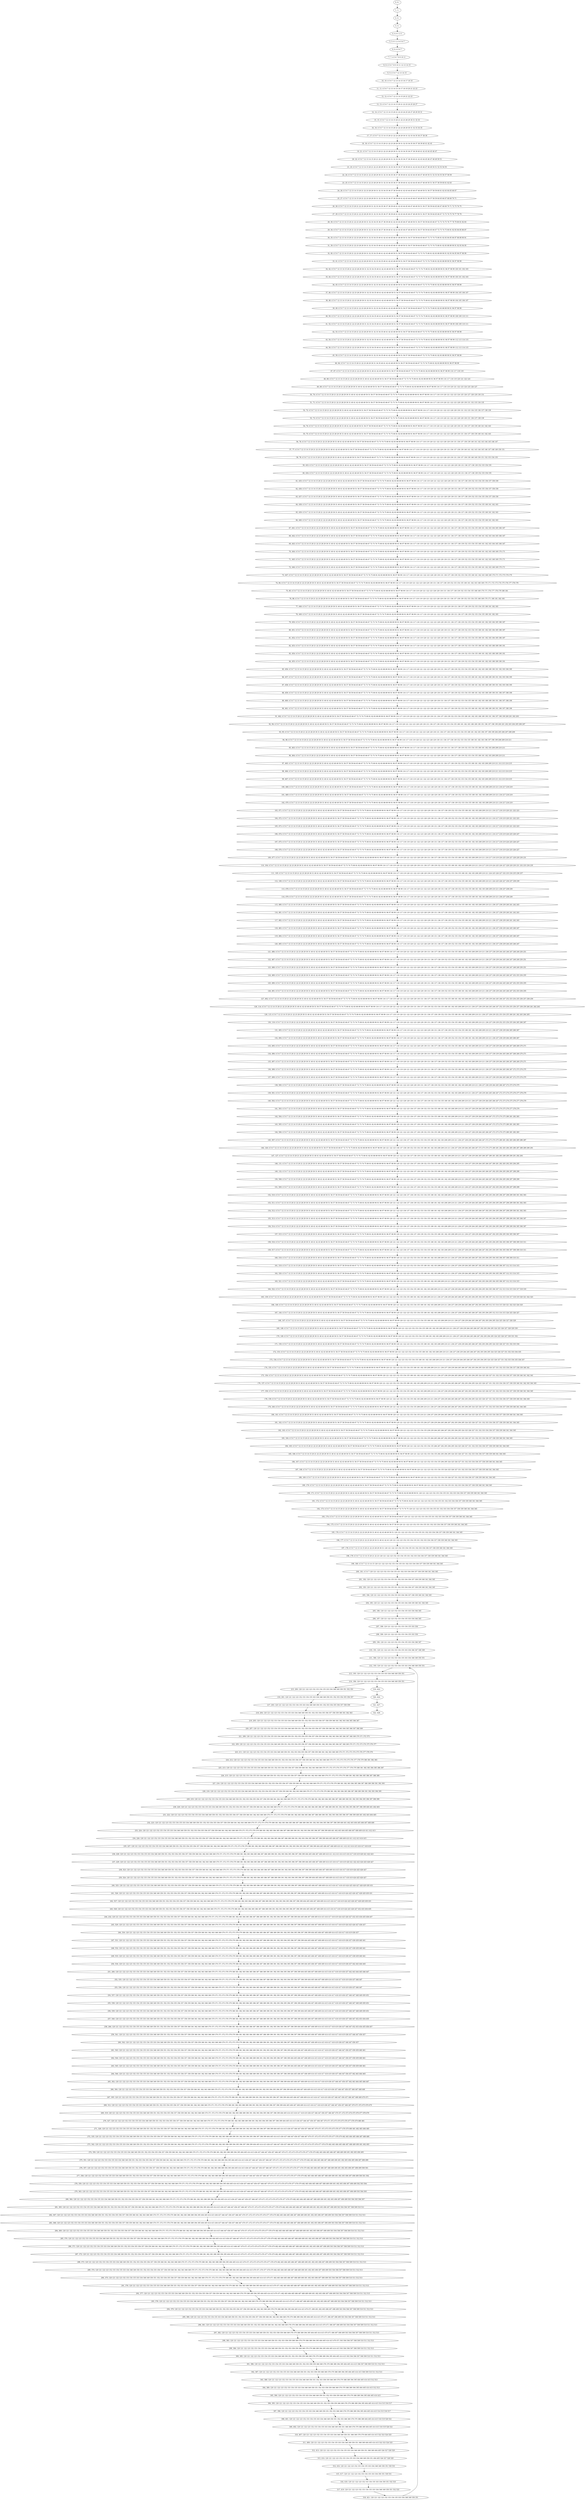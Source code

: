 digraph G {
0[label="0, 0: "];
1[label="1, 1: "];
2[label="2, 2: "];
3[label="3, 3: "];
4[label="4, 4: 0 1 2 3 "];
5[label="5, 5: 0 1 2 3 4 5 6 7 "];
6[label="6, 6: 4 5 6 7 "];
7[label="7, 7: 4 5 6 7 8 9 10 11 "];
8[label="8, 8: 4 5 6 7 8 9 10 11 12 13 14 15 "];
9[label="9, 9: 4 5 6 7 12 13 14 15 "];
10[label="10, 10: 4 5 6 7 12 13 14 15 16 17 18 19 "];
11[label="11, 11: 4 5 6 7 12 13 14 15 16 17 18 19 20 21 22 23 "];
12[label="12, 12: 4 5 6 7 12 13 14 15 20 21 22 23 "];
13[label="13, 13: 4 5 6 7 12 13 14 15 20 21 22 23 24 25 26 27 "];
14[label="14, 14: 4 5 6 7 12 13 14 15 20 21 22 23 24 25 26 27 28 29 30 31 "];
15[label="15, 15: 4 5 6 7 12 13 14 15 20 21 22 23 28 29 30 31 32 33 "];
16[label="16, 16: 4 5 6 7 12 13 14 15 20 21 22 23 28 29 30 31 32 33 34 35 "];
17[label="17, 17: 4 5 6 7 12 13 14 15 20 21 22 23 28 29 30 31 32 33 34 35 36 37 38 39 "];
18[label="18, 18: 4 5 6 7 12 13 14 15 20 21 22 23 28 29 30 31 32 33 34 35 36 37 38 39 40 41 42 43 "];
19[label="19, 21: 4 5 6 7 12 13 14 15 20 21 22 23 28 29 30 31 32 33 34 35 36 37 38 39 40 41 42 43 44 45 46 47 "];
20[label="20, 22: 4 5 6 7 12 13 14 15 20 21 22 23 28 29 30 31 32 33 34 35 36 37 38 39 40 41 42 43 44 45 46 47 48 49 50 51 "];
21[label="21, 23: 4 5 6 7 12 13 14 15 20 21 22 23 28 29 30 31 32 33 34 35 36 37 38 39 40 41 42 43 44 45 46 47 48 49 50 51 52 53 54 55 "];
22[label="22, 24: 4 5 6 7 12 13 14 15 20 21 22 23 28 29 30 31 32 33 34 35 36 37 38 39 40 41 42 43 44 45 46 47 48 49 50 51 52 53 54 55 56 57 58 59 "];
23[label="23, 25: 4 5 6 7 12 13 14 15 20 21 22 23 28 29 30 31 32 33 34 35 36 37 38 39 40 41 42 43 44 45 46 47 48 49 50 51 56 57 58 59 60 61 62 63 "];
24[label="24, 26: 4 5 6 7 12 13 14 15 20 21 22 23 28 29 30 31 32 33 34 35 36 37 38 39 40 41 42 43 44 45 46 47 48 49 50 51 56 57 58 59 60 61 62 63 64 65 66 67 "];
25[label="25, 27: 4 5 6 7 12 13 14 15 20 21 22 23 28 29 30 31 32 33 34 35 36 37 38 39 40 41 42 43 44 45 46 47 48 49 50 51 56 57 58 59 64 65 66 67 68 69 70 71 "];
26[label="26, 28: 4 5 6 7 12 13 14 15 20 21 22 23 28 29 30 31 32 33 34 35 36 37 38 39 40 41 42 43 44 45 46 47 48 49 50 51 56 57 58 59 64 65 66 67 68 69 70 71 72 73 74 75 "];
27[label="27, 29: 4 5 6 7 12 13 14 15 20 21 22 23 28 29 30 31 32 33 34 35 36 37 38 39 40 41 42 43 44 45 46 47 48 49 50 51 56 57 58 59 64 65 66 67 72 73 74 75 76 77 78 79 "];
28[label="28, 30: 4 5 6 7 12 13 14 15 20 21 22 23 28 29 30 31 32 33 34 35 36 37 38 39 40 41 42 43 44 45 46 47 48 49 50 51 56 57 58 59 64 65 66 67 72 73 74 75 76 77 78 79 80 81 82 83 "];
29[label="29, 34: 4 5 6 7 12 13 14 15 20 21 22 23 28 29 30 31 32 33 34 35 36 37 38 39 40 41 42 43 44 45 46 47 48 49 50 51 56 57 58 59 64 65 66 67 72 73 74 75 80 81 82 83 84 85 86 87 "];
30[label="30, 35: 4 5 6 7 12 13 14 15 20 21 22 23 28 29 30 31 32 33 34 35 40 41 42 43 44 45 46 47 48 49 50 51 56 57 58 59 64 65 66 67 72 73 74 75 80 81 82 83 84 85 86 87 88 89 90 91 "];
31[label="31, 39: 4 5 6 7 12 13 14 15 20 21 22 23 28 29 30 31 32 33 34 35 40 41 42 43 44 45 46 47 48 49 50 51 56 57 58 59 64 65 66 67 72 73 74 75 80 81 82 83 88 89 90 91 92 93 94 95 "];
32[label="32, 40: 4 5 6 7 12 13 14 15 20 21 22 23 28 29 30 31 32 33 34 35 40 41 42 43 48 49 50 51 56 57 58 59 64 65 66 67 72 73 74 75 80 81 82 83 88 89 90 91 92 93 94 95 96 97 98 99 "];
33[label="33, 41: 4 5 6 7 12 13 14 15 20 21 22 23 28 29 30 31 32 33 34 35 40 41 42 43 48 49 50 51 56 57 58 59 64 65 66 67 72 73 74 75 80 81 82 83 88 89 90 91 96 97 98 99 "];
34[label="34, 42: 4 5 6 7 12 13 14 15 20 21 22 23 28 29 30 31 32 33 34 35 40 41 42 43 48 49 50 51 56 57 58 59 64 65 66 67 72 73 74 75 80 81 82 83 88 89 90 91 96 97 98 99 100 101 102 103 "];
35[label="35, 44: 4 5 6 7 12 13 14 15 20 21 22 23 28 29 30 31 32 33 34 35 40 41 42 43 48 49 50 51 56 57 58 59 64 65 66 67 72 73 74 75 80 81 82 83 88 89 90 91 96 97 98 99 100 101 102 103 "];
36[label="36, 45: 4 5 6 7 12 13 14 15 20 21 22 23 28 29 30 31 32 33 34 35 40 41 42 43 48 49 50 51 56 57 58 59 64 65 66 67 72 73 74 75 80 81 82 83 88 89 90 91 96 97 98 99 "];
37[label="37, 46: 4 5 6 7 12 13 14 15 20 21 22 23 28 29 30 31 32 33 34 35 40 41 42 43 48 49 50 51 56 57 58 59 64 65 66 67 72 73 74 75 80 81 82 83 88 89 90 91 96 97 98 99 104 105 106 107 "];
38[label="38, 48: 4 5 6 7 12 13 14 15 20 21 22 23 28 29 30 31 32 33 34 35 40 41 42 43 48 49 50 51 56 57 58 59 64 65 66 67 72 73 74 75 80 81 82 83 88 89 90 91 96 97 98 99 104 105 106 107 "];
39[label="39, 49: 4 5 6 7 12 13 14 15 20 21 22 23 28 29 30 31 32 33 34 35 40 41 42 43 48 49 50 51 56 57 58 59 64 65 66 67 72 73 74 75 80 81 82 83 88 89 90 91 96 97 98 99 "];
40[label="40, 50: 4 5 6 7 12 13 14 15 20 21 22 23 28 29 30 31 32 33 34 35 40 41 42 43 48 49 50 51 56 57 58 59 64 65 66 67 72 73 74 75 80 81 82 83 88 89 90 91 96 97 98 99 108 109 110 111 "];
41[label="41, 52: 4 5 6 7 12 13 14 15 20 21 22 23 28 29 30 31 32 33 34 35 40 41 42 43 48 49 50 51 56 57 58 59 64 65 66 67 72 73 74 75 80 81 82 83 88 89 90 91 96 97 98 99 108 109 110 111 "];
42[label="42, 53: 4 5 6 7 12 13 14 15 20 21 22 23 28 29 30 31 32 33 34 35 40 41 42 43 48 49 50 51 56 57 58 59 64 65 66 67 72 73 74 75 80 81 82 83 88 89 90 91 96 97 98 99 "];
43[label="43, 54: 4 5 6 7 12 13 14 15 20 21 22 23 28 29 30 31 32 33 34 35 40 41 42 43 48 49 50 51 56 57 58 59 64 65 66 67 72 73 74 75 80 81 82 83 88 89 90 91 96 97 98 99 112 113 114 115 "];
44[label="44, 56: 4 5 6 7 12 13 14 15 20 21 22 23 28 29 30 31 32 33 34 35 40 41 42 43 48 49 50 51 56 57 58 59 64 65 66 67 72 73 74 75 80 81 82 83 88 89 90 91 96 97 98 99 112 113 114 115 "];
45[label="45, 59: 4 5 6 7 12 13 14 15 20 21 22 23 28 29 30 31 32 33 34 35 40 41 42 43 48 49 50 51 56 57 58 59 64 65 66 67 72 73 74 75 80 81 82 83 88 89 90 91 96 97 98 99 "];
46[label="46, 64: 4 5 6 7 12 13 14 15 20 21 22 23 28 29 30 31 34 35 40 41 42 43 48 49 50 51 56 57 58 59 64 65 66 67 72 73 74 75 80 81 82 83 88 89 90 91 96 97 98 99 "];
47[label="47, 67: 4 5 6 7 12 13 14 15 20 21 22 23 28 29 30 31 40 41 42 43 48 49 50 51 56 57 58 59 64 65 66 67 72 73 74 75 80 81 82 83 88 89 90 91 96 97 98 99 116 117 118 119 "];
48[label="48, 68: 4 5 6 7 12 13 14 15 20 21 22 23 28 29 30 31 40 41 42 43 48 49 50 51 56 57 58 59 64 65 66 67 72 73 74 75 80 81 82 83 88 89 90 91 96 97 98 99 116 117 118 119 120 121 122 123 "];
49[label="49, 69: 4 5 6 7 12 13 14 15 20 21 22 23 28 29 30 31 40 41 42 43 48 49 50 51 56 57 58 59 64 65 66 67 72 73 74 75 80 81 82 83 88 89 90 91 96 97 98 99 116 117 118 119 120 121 122 123 124 125 126 127 "];
50[label="50, 70: 4 5 6 7 12 13 14 15 20 21 22 23 28 29 30 31 40 41 42 43 48 49 50 51 56 57 58 59 64 65 66 67 72 73 74 75 80 81 82 83 88 89 90 91 96 97 98 99 116 117 118 119 120 121 122 123 124 125 126 127 128 129 130 131 "];
51[label="51, 71: 4 5 6 7 12 13 14 15 20 21 22 23 28 29 30 31 40 41 42 43 48 49 50 51 56 57 58 59 64 65 66 67 72 73 74 75 80 81 82 83 88 89 90 91 96 97 98 99 116 117 118 119 120 121 122 123 128 129 130 131 132 133 134 135 "];
52[label="52, 72: 4 5 6 7 12 13 14 15 20 21 22 23 28 29 30 31 40 41 42 43 48 49 50 51 56 57 58 59 64 65 66 67 72 73 74 75 80 81 82 83 88 89 90 91 96 97 98 99 116 117 118 119 120 121 122 123 128 129 130 131 132 133 134 135 136 137 138 139 "];
53[label="53, 73: 4 5 6 7 12 13 14 15 20 21 22 23 28 29 30 31 40 41 42 43 48 49 50 51 56 57 58 59 64 65 66 67 72 73 74 75 80 81 82 83 88 89 90 91 96 97 98 99 116 117 118 119 120 121 122 123 128 129 130 131 136 137 138 139 "];
54[label="54, 74: 4 5 6 7 12 13 14 15 20 21 22 23 28 29 30 31 40 41 42 43 48 49 50 51 56 57 58 59 64 65 66 67 72 73 74 75 80 81 82 83 88 89 90 91 96 97 98 99 116 117 118 119 120 121 122 123 128 129 130 131 136 137 138 139 140 141 142 143 "];
55[label="55, 75: 4 5 6 7 12 13 14 15 20 21 22 23 28 29 30 31 40 41 42 43 48 49 50 51 56 57 58 59 64 65 66 67 72 73 74 75 80 81 82 83 88 89 90 91 96 97 98 99 116 117 118 119 120 121 122 123 128 129 130 131 136 137 138 139 140 141 142 143 "];
56[label="56, 76: 4 5 6 7 12 13 14 15 20 21 22 23 28 29 30 31 40 41 42 43 48 49 50 51 56 57 58 59 64 65 66 67 72 73 74 75 80 81 82 83 88 89 90 91 96 97 98 99 116 117 118 119 120 121 122 123 128 129 130 131 136 137 138 139 140 141 142 143 144 145 146 147 "];
57[label="57, 77: 4 5 6 7 12 13 14 15 20 21 22 23 28 29 30 31 40 41 42 43 48 49 50 51 56 57 58 59 64 65 66 67 72 73 74 75 80 81 82 83 88 89 90 91 96 97 98 99 116 117 118 119 120 121 122 123 128 129 130 131 136 137 138 139 140 141 142 143 144 145 146 147 148 149 150 151 "];
58[label="58, 78: 4 5 6 7 12 13 14 15 20 21 22 23 28 29 30 31 40 41 42 43 48 49 50 51 56 57 58 59 64 65 66 67 72 73 74 75 80 81 82 83 88 89 90 91 96 97 98 99 116 117 118 119 120 121 122 123 128 129 130 131 136 137 138 139 148 149 150 151 152 153 154 155 "];
59[label="59, 433: 4 5 6 7 12 13 14 15 20 21 22 23 28 29 30 31 40 41 42 43 48 49 50 51 56 57 58 59 64 65 66 67 72 73 74 75 80 81 82 83 88 89 90 91 96 97 98 99 116 117 118 119 120 121 122 123 128 129 130 131 136 137 138 139 152 153 154 155 "];
60[label="60, 434: 4 5 6 7 12 13 14 15 20 21 22 23 28 29 30 31 40 41 42 43 48 49 50 51 56 57 58 59 64 65 66 67 72 73 74 75 80 81 82 83 88 89 90 91 96 97 98 99 116 117 118 119 120 121 122 123 128 129 130 131 136 137 138 139 152 153 154 155 "];
61[label="61, 435: 4 5 6 7 12 13 14 15 20 21 22 23 28 29 30 31 40 41 42 43 48 49 50 51 56 57 58 59 64 65 66 67 72 73 74 75 80 81 82 83 88 89 90 91 96 97 98 99 116 117 118 119 120 121 122 123 128 129 130 131 136 137 138 139 152 153 154 155 156 157 158 159 "];
62[label="62, 436: 4 5 6 7 12 13 14 15 20 21 22 23 28 29 30 31 40 41 42 43 48 49 50 51 56 57 58 59 64 65 66 67 72 73 74 75 80 81 82 83 88 89 90 91 96 97 98 99 116 117 118 119 120 121 122 123 128 129 130 131 136 137 138 139 152 153 154 155 156 157 158 159 "];
63[label="63, 437: 4 5 6 7 12 13 14 15 20 21 22 23 28 29 30 31 40 41 42 43 48 49 50 51 56 57 58 59 64 65 66 67 72 73 74 75 80 81 82 83 88 89 90 91 96 97 98 99 116 117 118 119 120 121 122 123 128 129 130 131 136 137 138 139 152 153 154 155 156 157 158 159 "];
64[label="64, 438: 4 5 6 7 12 13 14 15 20 21 22 23 28 29 30 31 40 41 42 43 48 49 50 51 56 57 58 59 64 65 66 67 72 73 74 75 80 81 82 83 88 89 90 91 96 97 98 99 116 117 118 119 120 121 122 123 128 129 130 131 136 137 138 139 152 153 154 155 160 161 162 163 "];
65[label="65, 439: 4 5 6 7 12 13 14 15 20 21 22 23 28 29 30 31 40 41 42 43 48 49 50 51 56 57 58 59 64 65 66 67 72 73 74 75 80 81 82 83 88 89 90 91 96 97 98 99 116 117 118 119 120 121 122 123 128 129 130 131 136 137 138 139 152 153 154 155 160 161 162 163 "];
66[label="66, 440: 4 5 6 7 12 13 14 15 20 21 22 23 28 29 30 31 40 41 42 43 48 49 50 51 56 57 58 59 64 65 66 67 72 73 74 75 80 81 82 83 88 89 90 91 96 97 98 99 116 117 118 119 120 121 122 123 128 129 130 131 136 137 138 139 152 153 154 155 160 161 162 163 "];
67[label="67, 441: 4 5 6 7 12 13 14 15 20 21 22 23 28 29 30 31 40 41 42 43 48 49 50 51 56 57 58 59 64 65 66 67 72 73 74 75 80 81 82 83 88 89 90 91 96 97 98 99 116 117 118 119 120 121 122 123 128 129 130 131 136 137 138 139 152 153 154 155 160 161 162 163 164 165 166 167 "];
68[label="68, 442: 4 5 6 7 12 13 14 15 20 21 22 23 28 29 30 31 40 41 42 43 48 49 50 51 56 57 58 59 64 65 66 67 72 73 74 75 80 81 82 83 88 89 90 91 96 97 98 99 116 117 118 119 120 121 122 123 128 129 130 131 136 137 138 139 152 153 154 155 160 161 162 163 164 165 166 167 "];
69[label="69, 443: 4 5 6 7 12 13 14 15 20 21 22 23 28 29 30 31 40 41 42 43 48 49 50 51 56 57 58 59 64 65 66 67 72 73 74 75 80 81 82 83 88 89 90 91 96 97 98 99 116 117 118 119 120 121 122 123 128 129 130 131 136 137 138 139 152 153 154 155 160 161 162 163 164 165 166 167 "];
70[label="70, 444: 4 5 6 7 12 13 14 15 20 21 22 23 28 29 30 31 40 41 42 43 48 49 50 51 56 57 58 59 64 65 66 67 72 73 74 75 80 81 82 83 88 89 90 91 96 97 98 99 116 117 118 119 120 121 122 123 128 129 130 131 136 137 138 139 152 153 154 155 160 161 162 163 168 169 170 171 "];
71[label="71, 445: 4 5 6 7 12 13 14 15 20 21 22 23 28 29 30 31 40 41 42 43 48 49 50 51 56 57 58 59 64 65 66 67 72 73 74 75 80 81 82 83 88 89 90 91 96 97 98 99 116 117 118 119 120 121 122 123 128 129 130 131 136 137 138 139 152 153 154 155 160 161 162 163 168 169 170 171 "];
72[label="72, 446: 4 5 6 7 12 13 14 15 20 21 22 23 28 29 30 31 40 41 42 43 48 49 50 51 56 57 58 59 64 65 66 67 72 73 74 75 80 81 82 83 88 89 90 91 96 97 98 99 116 117 118 119 120 121 122 123 128 129 130 131 136 137 138 139 152 153 154 155 160 161 162 163 168 169 170 171 "];
73[label="73, 447: 4 5 6 7 12 13 14 15 20 21 22 23 28 29 30 31 40 41 42 43 48 49 50 51 56 57 58 59 64 65 66 67 72 73 74 75 80 81 82 83 88 89 90 91 96 97 98 99 116 117 118 119 120 121 122 123 128 129 130 131 136 137 138 139 152 153 154 155 160 161 162 163 168 169 170 171 172 173 174 175 "];
74[label="74, 84: 4 5 6 7 12 13 14 15 20 21 22 23 28 29 30 31 40 41 42 43 48 49 50 51 56 57 58 59 64 65 66 67 72 73 74 75 80 81 82 83 88 89 90 91 96 97 98 99 116 117 118 119 120 121 122 123 128 129 130 131 136 137 138 139 152 153 154 155 160 161 162 163 168 169 170 171 172 173 174 175 176 177 178 179 "];
75[label="75, 85: 4 5 6 7 12 13 14 15 20 21 22 23 28 29 30 31 40 41 42 43 48 49 50 51 56 57 58 59 64 65 66 67 72 73 74 75 80 81 82 83 88 89 90 91 96 97 98 99 116 117 118 119 120 121 122 123 128 129 130 131 136 137 138 139 152 153 154 155 168 169 170 171 176 177 178 179 180 181 "];
76[label="76, 88: 4 5 6 7 12 13 14 15 20 21 22 23 28 29 30 31 40 41 42 43 48 49 50 51 56 57 58 59 64 65 66 67 72 73 74 75 80 81 82 83 88 89 90 91 96 97 98 99 116 117 118 119 120 121 122 123 128 129 130 131 136 137 138 139 152 153 154 155 168 169 170 171 180 181 182 183 "];
77[label="77, 448: 4 5 6 7 12 13 14 15 20 21 22 23 28 29 30 31 40 41 42 43 48 49 50 51 56 57 58 59 64 65 66 67 72 73 74 75 80 81 82 83 88 89 90 91 96 97 98 99 116 117 118 119 120 121 122 123 128 129 130 131 136 137 138 139 152 153 154 155 180 181 182 183 "];
78[label="78, 449: 4 5 6 7 12 13 14 15 20 21 22 23 28 29 30 31 40 41 42 43 48 49 50 51 56 57 58 59 64 65 66 67 72 73 74 75 80 81 82 83 88 89 90 91 96 97 98 99 116 117 118 119 120 121 122 123 128 129 130 131 136 137 138 139 152 153 154 155 180 181 182 183 "];
79[label="79, 450: 4 5 6 7 12 13 14 15 20 21 22 23 28 29 30 31 40 41 42 43 48 49 50 51 56 57 58 59 64 65 66 67 72 73 74 75 80 81 82 83 88 89 90 91 96 97 98 99 116 117 118 119 120 121 122 123 128 129 130 131 136 137 138 139 152 153 154 155 180 181 182 183 184 185 186 187 "];
80[label="80, 451: 4 5 6 7 12 13 14 15 20 21 22 23 28 29 30 31 40 41 42 43 48 49 50 51 56 57 58 59 64 65 66 67 72 73 74 75 80 81 82 83 88 89 90 91 96 97 98 99 116 117 118 119 120 121 122 123 128 129 130 131 136 137 138 139 152 153 154 155 180 181 182 183 184 185 186 187 "];
81[label="81, 452: 4 5 6 7 12 13 14 15 20 21 22 23 28 29 30 31 40 41 42 43 48 49 50 51 56 57 58 59 64 65 66 67 72 73 74 75 80 81 82 83 88 89 90 91 96 97 98 99 116 117 118 119 120 121 122 123 128 129 130 131 136 137 138 139 152 153 154 155 180 181 182 183 184 185 186 187 "];
82[label="82, 453: 4 5 6 7 12 13 14 15 20 21 22 23 28 29 30 31 40 41 42 43 48 49 50 51 56 57 58 59 64 65 66 67 72 73 74 75 80 81 82 83 88 89 90 91 96 97 98 99 116 117 118 119 120 121 122 123 128 129 130 131 136 137 138 139 152 153 154 155 180 181 182 183 188 189 190 191 "];
83[label="83, 454: 4 5 6 7 12 13 14 15 20 21 22 23 28 29 30 31 40 41 42 43 48 49 50 51 56 57 58 59 64 65 66 67 72 73 74 75 80 81 82 83 88 89 90 91 96 97 98 99 116 117 118 119 120 121 122 123 128 129 130 131 136 137 138 139 152 153 154 155 180 181 182 183 188 189 190 191 "];
84[label="84, 455: 4 5 6 7 12 13 14 15 20 21 22 23 28 29 30 31 40 41 42 43 48 49 50 51 56 57 58 59 64 65 66 67 72 73 74 75 80 81 82 83 88 89 90 91 96 97 98 99 116 117 118 119 120 121 122 123 128 129 130 131 136 137 138 139 152 153 154 155 180 181 182 183 188 189 190 191 "];
85[label="85, 456: 4 5 6 7 12 13 14 15 20 21 22 23 28 29 30 31 40 41 42 43 48 49 50 51 56 57 58 59 64 65 66 67 72 73 74 75 80 81 82 83 88 89 90 91 96 97 98 99 116 117 118 119 120 121 122 123 128 129 130 131 136 137 138 139 152 153 154 155 180 181 182 183 188 189 190 191 192 193 194 195 "];
86[label="86, 457: 4 5 6 7 12 13 14 15 20 21 22 23 28 29 30 31 40 41 42 43 48 49 50 51 56 57 58 59 64 65 66 67 72 73 74 75 80 81 82 83 88 89 90 91 96 97 98 99 116 117 118 119 120 121 122 123 128 129 130 131 136 137 138 139 152 153 154 155 180 181 182 183 188 189 190 191 192 193 194 195 "];
87[label="87, 458: 4 5 6 7 12 13 14 15 20 21 22 23 28 29 30 31 40 41 42 43 48 49 50 51 56 57 58 59 64 65 66 67 72 73 74 75 80 81 82 83 88 89 90 91 96 97 98 99 116 117 118 119 120 121 122 123 128 129 130 131 136 137 138 139 152 153 154 155 180 181 182 183 188 189 190 191 192 193 194 195 "];
88[label="88, 459: 4 5 6 7 12 13 14 15 20 21 22 23 28 29 30 31 40 41 42 43 48 49 50 51 56 57 58 59 64 65 66 67 72 73 74 75 80 81 82 83 88 89 90 91 96 97 98 99 116 117 118 119 120 121 122 123 128 129 130 131 136 137 138 139 152 153 154 155 180 181 182 183 188 189 190 191 196 197 198 199 "];
89[label="89, 460: 4 5 6 7 12 13 14 15 20 21 22 23 28 29 30 31 40 41 42 43 48 49 50 51 56 57 58 59 64 65 66 67 72 73 74 75 80 81 82 83 88 89 90 91 96 97 98 99 116 117 118 119 120 121 122 123 128 129 130 131 136 137 138 139 152 153 154 155 180 181 182 183 188 189 190 191 196 197 198 199 "];
90[label="90, 461: 4 5 6 7 12 13 14 15 20 21 22 23 28 29 30 31 40 41 42 43 48 49 50 51 56 57 58 59 64 65 66 67 72 73 74 75 80 81 82 83 88 89 90 91 96 97 98 99 116 117 118 119 120 121 122 123 128 129 130 131 136 137 138 139 152 153 154 155 180 181 182 183 188 189 190 191 196 197 198 199 "];
91[label="91, 462: 4 5 6 7 12 13 14 15 20 21 22 23 28 29 30 31 40 41 42 43 48 49 50 51 56 57 58 59 64 65 66 67 72 73 74 75 80 81 82 83 88 89 90 91 96 97 98 99 116 117 118 119 120 121 122 123 128 129 130 131 136 137 138 139 152 153 154 155 180 181 182 183 188 189 190 191 196 197 198 199 200 201 202 203 "];
92[label="92, 94: 4 5 6 7 12 13 14 15 20 21 22 23 28 29 30 31 40 41 42 43 48 49 50 51 56 57 58 59 64 65 66 67 72 73 74 75 80 81 82 83 88 89 90 91 96 97 98 99 116 117 118 119 120 121 122 123 128 129 130 131 136 137 138 139 152 153 154 155 180 181 182 183 188 189 190 191 196 197 198 199 200 201 202 203 204 205 206 207 "];
93[label="93, 95: 4 5 6 7 12 13 14 15 20 21 22 23 28 29 30 31 40 41 42 43 48 49 50 51 56 57 58 59 64 65 66 67 72 73 74 75 80 81 82 83 88 89 90 91 96 97 98 99 116 117 118 119 120 121 122 123 128 129 130 131 136 137 138 139 152 153 154 155 180 181 182 183 196 197 198 199 204 205 206 207 208 209 "];
94[label="94, 98: 4 5 6 7 12 13 14 15 20 21 22 23 28 29 30 31 40 41 42 43 48 49 50 51 56 57 58 59 64 65 66 67 72 73 74 75 80 81 82 83 88 89 90 91 96 97 98 99 116 117 118 119 120 121 122 123 128 129 130 131 136 137 138 139 152 153 154 155 180 181 182 183 196 197 198 199 208 209 210 211 "];
95[label="95, 463: 4 5 6 7 12 13 14 15 20 21 22 23 28 29 30 31 40 41 42 43 48 49 50 51 56 57 58 59 64 65 66 67 72 73 74 75 80 81 82 83 88 89 90 91 96 97 98 99 116 117 118 119 120 121 122 123 128 129 130 131 136 137 138 139 152 153 154 155 180 181 182 183 208 209 210 211 "];
96[label="96, 464: 4 5 6 7 12 13 14 15 20 21 22 23 28 29 30 31 40 41 42 43 48 49 50 51 56 57 58 59 64 65 66 67 72 73 74 75 80 81 82 83 88 89 90 91 96 97 98 99 116 117 118 119 120 121 122 123 128 129 130 131 136 137 138 139 152 153 154 155 180 181 182 183 208 209 210 211 "];
97[label="97, 465: 4 5 6 7 12 13 14 15 20 21 22 23 28 29 30 31 40 41 42 43 48 49 50 51 56 57 58 59 64 65 66 67 72 73 74 75 80 81 82 83 88 89 90 91 96 97 98 99 116 117 118 119 120 121 122 123 128 129 130 131 136 137 138 139 152 153 154 155 180 181 182 183 208 209 210 211 212 213 214 215 "];
98[label="98, 466: 4 5 6 7 12 13 14 15 20 21 22 23 28 29 30 31 40 41 42 43 48 49 50 51 56 57 58 59 64 65 66 67 72 73 74 75 80 81 82 83 88 89 90 91 96 97 98 99 116 117 118 119 120 121 122 123 128 129 130 131 136 137 138 139 152 153 154 155 180 181 182 183 208 209 210 211 212 213 214 215 "];
99[label="99, 467: 4 5 6 7 12 13 14 15 20 21 22 23 28 29 30 31 40 41 42 43 48 49 50 51 56 57 58 59 64 65 66 67 72 73 74 75 80 81 82 83 88 89 90 91 96 97 98 99 116 117 118 119 120 121 122 123 128 129 130 131 136 137 138 139 152 153 154 155 180 181 182 183 208 209 210 211 212 213 214 215 "];
100[label="100, 468: 4 5 6 7 12 13 14 15 20 21 22 23 28 29 30 31 40 41 42 43 48 49 50 51 56 57 58 59 64 65 66 67 72 73 74 75 80 81 82 83 88 89 90 91 96 97 98 99 116 117 118 119 120 121 122 123 128 129 130 131 136 137 138 139 152 153 154 155 180 181 182 183 208 209 210 211 216 217 218 219 "];
101[label="101, 469: 4 5 6 7 12 13 14 15 20 21 22 23 28 29 30 31 40 41 42 43 48 49 50 51 56 57 58 59 64 65 66 67 72 73 74 75 80 81 82 83 88 89 90 91 96 97 98 99 116 117 118 119 120 121 122 123 128 129 130 131 136 137 138 139 152 153 154 155 180 181 182 183 208 209 210 211 216 217 218 219 "];
102[label="102, 470: 4 5 6 7 12 13 14 15 20 21 22 23 28 29 30 31 40 41 42 43 48 49 50 51 56 57 58 59 64 65 66 67 72 73 74 75 80 81 82 83 88 89 90 91 96 97 98 99 116 117 118 119 120 121 122 123 128 129 130 131 136 137 138 139 152 153 154 155 180 181 182 183 208 209 210 211 216 217 218 219 "];
103[label="103, 471: 4 5 6 7 12 13 14 15 20 21 22 23 28 29 30 31 40 41 42 43 48 49 50 51 56 57 58 59 64 65 66 67 72 73 74 75 80 81 82 83 88 89 90 91 96 97 98 99 116 117 118 119 120 121 122 123 128 129 130 131 136 137 138 139 152 153 154 155 180 181 182 183 208 209 210 211 216 217 218 219 220 221 222 223 "];
104[label="104, 472: 4 5 6 7 12 13 14 15 20 21 22 23 28 29 30 31 40 41 42 43 48 49 50 51 56 57 58 59 64 65 66 67 72 73 74 75 80 81 82 83 88 89 90 91 96 97 98 99 116 117 118 119 120 121 122 123 128 129 130 131 136 137 138 139 152 153 154 155 180 181 182 183 208 209 210 211 216 217 218 219 220 221 222 223 "];
105[label="105, 473: 4 5 6 7 12 13 14 15 20 21 22 23 28 29 30 31 40 41 42 43 48 49 50 51 56 57 58 59 64 65 66 67 72 73 74 75 80 81 82 83 88 89 90 91 96 97 98 99 116 117 118 119 120 121 122 123 128 129 130 131 136 137 138 139 152 153 154 155 180 181 182 183 208 209 210 211 216 217 218 219 220 221 222 223 "];
106[label="106, 474: 4 5 6 7 12 13 14 15 20 21 22 23 28 29 30 31 40 41 42 43 48 49 50 51 56 57 58 59 64 65 66 67 72 73 74 75 80 81 82 83 88 89 90 91 96 97 98 99 116 117 118 119 120 121 122 123 128 129 130 131 136 137 138 139 152 153 154 155 180 181 182 183 208 209 210 211 216 217 218 219 224 225 226 227 "];
107[label="107, 475: 4 5 6 7 12 13 14 15 20 21 22 23 28 29 30 31 40 41 42 43 48 49 50 51 56 57 58 59 64 65 66 67 72 73 74 75 80 81 82 83 88 89 90 91 96 97 98 99 116 117 118 119 120 121 122 123 128 129 130 131 136 137 138 139 152 153 154 155 180 181 182 183 208 209 210 211 216 217 218 219 224 225 226 227 "];
108[label="108, 476: 4 5 6 7 12 13 14 15 20 21 22 23 28 29 30 31 40 41 42 43 48 49 50 51 56 57 58 59 64 65 66 67 72 73 74 75 80 81 82 83 88 89 90 91 96 97 98 99 116 117 118 119 120 121 122 123 128 129 130 131 136 137 138 139 152 153 154 155 180 181 182 183 208 209 210 211 216 217 218 219 224 225 226 227 "];
109[label="109, 477: 4 5 6 7 12 13 14 15 20 21 22 23 28 29 30 31 40 41 42 43 48 49 50 51 56 57 58 59 64 65 66 67 72 73 74 75 80 81 82 83 88 89 90 91 96 97 98 99 116 117 118 119 120 121 122 123 128 129 130 131 136 137 138 139 152 153 154 155 180 181 182 183 208 209 210 211 216 217 218 219 224 225 226 227 228 229 230 231 "];
110[label="110, 104: 4 5 6 7 12 13 14 15 20 21 22 23 28 29 30 31 40 41 42 43 48 49 50 51 56 57 58 59 64 65 66 67 72 73 74 75 80 81 82 83 88 89 90 91 96 97 98 99 116 117 118 119 120 121 122 123 128 129 130 131 136 137 138 139 152 153 154 155 180 181 182 183 208 209 210 211 216 217 218 219 224 225 226 227 228 229 230 231 232 233 234 235 "];
111[label="111, 105: 4 5 6 7 12 13 14 15 20 21 22 23 28 29 30 31 40 41 42 43 48 49 50 51 56 57 58 59 64 65 66 67 72 73 74 75 80 81 82 83 88 89 90 91 96 97 98 99 116 117 118 119 120 121 122 123 128 129 130 131 136 137 138 139 152 153 154 155 180 181 182 183 208 209 210 211 224 225 226 227 232 233 234 235 236 237 "];
112[label="112, 108: 4 5 6 7 12 13 14 15 20 21 22 23 28 29 30 31 40 41 42 43 48 49 50 51 56 57 58 59 64 65 66 67 72 73 74 75 80 81 82 83 88 89 90 91 96 97 98 99 116 117 118 119 120 121 122 123 128 129 130 131 136 137 138 139 152 153 154 155 180 181 182 183 208 209 210 211 224 225 226 227 236 237 238 239 "];
113[label="113, 478: 4 5 6 7 12 13 14 15 20 21 22 23 28 29 30 31 40 41 42 43 48 49 50 51 56 57 58 59 64 65 66 67 72 73 74 75 80 81 82 83 88 89 90 91 96 97 98 99 116 117 118 119 120 121 122 123 128 129 130 131 136 137 138 139 152 153 154 155 180 181 182 183 208 209 210 211 236 237 238 239 "];
114[label="114, 479: 4 5 6 7 12 13 14 15 20 21 22 23 28 29 30 31 40 41 42 43 48 49 50 51 56 57 58 59 64 65 66 67 72 73 74 75 80 81 82 83 88 89 90 91 96 97 98 99 116 117 118 119 120 121 122 123 128 129 130 131 136 137 138 139 152 153 154 155 180 181 182 183 208 209 210 211 236 237 238 239 "];
115[label="115, 480: 4 5 6 7 12 13 14 15 20 21 22 23 28 29 30 31 40 41 42 43 48 49 50 51 56 57 58 59 64 65 66 67 72 73 74 75 80 81 82 83 88 89 90 91 96 97 98 99 116 117 118 119 120 121 122 123 128 129 130 131 136 137 138 139 152 153 154 155 180 181 182 183 208 209 210 211 236 237 238 239 240 241 242 243 "];
116[label="116, 481: 4 5 6 7 12 13 14 15 20 21 22 23 28 29 30 31 40 41 42 43 48 49 50 51 56 57 58 59 64 65 66 67 72 73 74 75 80 81 82 83 88 89 90 91 96 97 98 99 116 117 118 119 120 121 122 123 128 129 130 131 136 137 138 139 152 153 154 155 180 181 182 183 208 209 210 211 236 237 238 239 240 241 242 243 "];
117[label="117, 482: 4 5 6 7 12 13 14 15 20 21 22 23 28 29 30 31 40 41 42 43 48 49 50 51 56 57 58 59 64 65 66 67 72 73 74 75 80 81 82 83 88 89 90 91 96 97 98 99 116 117 118 119 120 121 122 123 128 129 130 131 136 137 138 139 152 153 154 155 180 181 182 183 208 209 210 211 236 237 238 239 240 241 242 243 "];
118[label="118, 483: 4 5 6 7 12 13 14 15 20 21 22 23 28 29 30 31 40 41 42 43 48 49 50 51 56 57 58 59 64 65 66 67 72 73 74 75 80 81 82 83 88 89 90 91 96 97 98 99 116 117 118 119 120 121 122 123 128 129 130 131 136 137 138 139 152 153 154 155 180 181 182 183 208 209 210 211 236 237 238 239 244 245 246 247 "];
119[label="119, 484: 4 5 6 7 12 13 14 15 20 21 22 23 28 29 30 31 40 41 42 43 48 49 50 51 56 57 58 59 64 65 66 67 72 73 74 75 80 81 82 83 88 89 90 91 96 97 98 99 116 117 118 119 120 121 122 123 128 129 130 131 136 137 138 139 152 153 154 155 180 181 182 183 208 209 210 211 236 237 238 239 244 245 246 247 "];
120[label="120, 485: 4 5 6 7 12 13 14 15 20 21 22 23 28 29 30 31 40 41 42 43 48 49 50 51 56 57 58 59 64 65 66 67 72 73 74 75 80 81 82 83 88 89 90 91 96 97 98 99 116 117 118 119 120 121 122 123 128 129 130 131 136 137 138 139 152 153 154 155 180 181 182 183 208 209 210 211 236 237 238 239 244 245 246 247 "];
121[label="121, 486: 4 5 6 7 12 13 14 15 20 21 22 23 28 29 30 31 40 41 42 43 48 49 50 51 56 57 58 59 64 65 66 67 72 73 74 75 80 81 82 83 88 89 90 91 96 97 98 99 116 117 118 119 120 121 122 123 128 129 130 131 136 137 138 139 152 153 154 155 180 181 182 183 208 209 210 211 236 237 238 239 244 245 246 247 248 249 250 251 "];
122[label="122, 487: 4 5 6 7 12 13 14 15 20 21 22 23 28 29 30 31 40 41 42 43 48 49 50 51 56 57 58 59 64 65 66 67 72 73 74 75 80 81 82 83 88 89 90 91 96 97 98 99 116 117 118 119 120 121 122 123 128 129 130 131 136 137 138 139 152 153 154 155 180 181 182 183 208 209 210 211 236 237 238 239 244 245 246 247 248 249 250 251 "];
123[label="123, 488: 4 5 6 7 12 13 14 15 20 21 22 23 28 29 30 31 40 41 42 43 48 49 50 51 56 57 58 59 64 65 66 67 72 73 74 75 80 81 82 83 88 89 90 91 96 97 98 99 116 117 118 119 120 121 122 123 128 129 130 131 136 137 138 139 152 153 154 155 180 181 182 183 208 209 210 211 236 237 238 239 244 245 246 247 248 249 250 251 "];
124[label="124, 489: 4 5 6 7 12 13 14 15 20 21 22 23 28 29 30 31 40 41 42 43 48 49 50 51 56 57 58 59 64 65 66 67 72 73 74 75 80 81 82 83 88 89 90 91 96 97 98 99 116 117 118 119 120 121 122 123 128 129 130 131 136 137 138 139 152 153 154 155 180 181 182 183 208 209 210 211 236 237 238 239 244 245 246 247 252 253 254 255 "];
125[label="125, 490: 4 5 6 7 12 13 14 15 20 21 22 23 28 29 30 31 40 41 42 43 48 49 50 51 56 57 58 59 64 65 66 67 72 73 74 75 80 81 82 83 88 89 90 91 96 97 98 99 116 117 118 119 120 121 122 123 128 129 130 131 136 137 138 139 152 153 154 155 180 181 182 183 208 209 210 211 236 237 238 239 244 245 246 247 252 253 254 255 "];
126[label="126, 491: 4 5 6 7 12 13 14 15 20 21 22 23 28 29 30 31 40 41 42 43 48 49 50 51 56 57 58 59 64 65 66 67 72 73 74 75 80 81 82 83 88 89 90 91 96 97 98 99 116 117 118 119 120 121 122 123 128 129 130 131 136 137 138 139 152 153 154 155 180 181 182 183 208 209 210 211 236 237 238 239 244 245 246 247 252 253 254 255 "];
127[label="127, 492: 4 5 6 7 12 13 14 15 20 21 22 23 28 29 30 31 40 41 42 43 48 49 50 51 56 57 58 59 64 65 66 67 72 73 74 75 80 81 82 83 88 89 90 91 96 97 98 99 116 117 118 119 120 121 122 123 128 129 130 131 136 137 138 139 152 153 154 155 180 181 182 183 208 209 210 211 236 237 238 239 244 245 246 247 252 253 254 255 256 257 258 259 "];
128[label="128, 114: 4 5 6 7 12 13 14 15 20 21 22 23 28 29 30 31 40 41 42 43 48 49 50 51 56 57 58 59 64 65 66 67 72 73 74 75 80 81 82 83 88 89 90 91 96 97 98 99 116 117 118 119 120 121 122 123 128 129 130 131 136 137 138 139 152 153 154 155 180 181 182 183 208 209 210 211 236 237 238 239 244 245 246 247 252 253 254 255 256 257 258 259 260 261 262 263 "];
129[label="129, 115: 4 5 6 7 12 13 14 15 20 21 22 23 28 29 30 31 40 41 42 43 48 49 50 51 56 57 58 59 64 65 66 67 72 73 74 75 80 81 82 83 88 89 90 91 96 97 98 99 116 117 118 119 120 121 122 123 128 129 130 131 136 137 138 139 152 153 154 155 180 181 182 183 208 209 210 211 236 237 238 239 252 253 254 255 260 261 262 263 264 265 "];
130[label="130, 118: 4 5 6 7 12 13 14 15 20 21 22 23 28 29 30 31 40 41 42 43 48 49 50 51 56 57 58 59 64 65 66 67 72 73 74 75 80 81 82 83 88 89 90 91 96 97 98 99 116 117 118 119 120 121 122 123 128 129 130 131 136 137 138 139 152 153 154 155 180 181 182 183 208 209 210 211 236 237 238 239 252 253 254 255 264 265 266 267 "];
131[label="131, 493: 4 5 6 7 12 13 14 15 20 21 22 23 28 29 30 31 40 41 42 43 48 49 50 51 56 57 58 59 64 65 66 67 72 73 74 75 80 81 82 83 88 89 90 91 96 97 98 99 116 117 118 119 120 121 122 123 128 129 130 131 136 137 138 139 152 153 154 155 180 181 182 183 208 209 210 211 236 237 238 239 264 265 266 267 "];
132[label="132, 494: 4 5 6 7 12 13 14 15 20 21 22 23 28 29 30 31 40 41 42 43 48 49 50 51 56 57 58 59 64 65 66 67 72 73 74 75 80 81 82 83 88 89 90 91 96 97 98 99 116 117 118 119 120 121 122 123 128 129 130 131 136 137 138 139 152 153 154 155 180 181 182 183 208 209 210 211 236 237 238 239 264 265 266 267 "];
133[label="133, 495: 4 5 6 7 12 13 14 15 20 21 22 23 28 29 30 31 40 41 42 43 48 49 50 51 56 57 58 59 64 65 66 67 72 73 74 75 80 81 82 83 88 89 90 91 96 97 98 99 116 117 118 119 120 121 122 123 128 129 130 131 136 137 138 139 152 153 154 155 180 181 182 183 208 209 210 211 236 237 238 239 264 265 266 267 268 269 270 271 "];
134[label="134, 496: 4 5 6 7 12 13 14 15 20 21 22 23 28 29 30 31 40 41 42 43 48 49 50 51 56 57 58 59 64 65 66 67 72 73 74 75 80 81 82 83 88 89 90 91 96 97 98 99 116 117 118 119 120 121 122 123 128 129 130 131 136 137 138 139 152 153 154 155 180 181 182 183 208 209 210 211 236 237 238 239 264 265 266 267 268 269 270 271 "];
135[label="135, 497: 4 5 6 7 12 13 14 15 20 21 22 23 28 29 30 31 40 41 42 43 48 49 50 51 56 57 58 59 64 65 66 67 72 73 74 75 80 81 82 83 88 89 90 91 96 97 98 99 116 117 118 119 120 121 122 123 128 129 130 131 136 137 138 139 152 153 154 155 180 181 182 183 208 209 210 211 236 237 238 239 264 265 266 267 268 269 270 271 "];
136[label="136, 498: 4 5 6 7 12 13 14 15 20 21 22 23 28 29 30 31 40 41 42 43 48 49 50 51 56 57 58 59 64 65 66 67 72 73 74 75 80 81 82 83 88 89 90 91 96 97 98 99 116 117 118 119 120 121 122 123 128 129 130 131 136 137 138 139 152 153 154 155 180 181 182 183 208 209 210 211 236 237 238 239 264 265 266 267 272 273 274 275 "];
137[label="137, 499: 4 5 6 7 12 13 14 15 20 21 22 23 28 29 30 31 40 41 42 43 48 49 50 51 56 57 58 59 64 65 66 67 72 73 74 75 80 81 82 83 88 89 90 91 96 97 98 99 116 117 118 119 120 121 122 123 128 129 130 131 136 137 138 139 152 153 154 155 180 181 182 183 208 209 210 211 236 237 238 239 264 265 266 267 272 273 274 275 "];
138[label="138, 500: 4 5 6 7 12 13 14 15 20 21 22 23 28 29 30 31 40 41 42 43 48 49 50 51 56 57 58 59 64 65 66 67 72 73 74 75 80 81 82 83 88 89 90 91 96 97 98 99 120 121 122 123 128 129 130 131 136 137 138 139 152 153 154 155 180 181 182 183 208 209 210 211 236 237 238 239 264 265 266 267 272 273 274 275 "];
139[label="139, 501: 4 5 6 7 12 13 14 15 20 21 22 23 28 29 30 31 40 41 42 43 48 49 50 51 56 57 58 59 64 65 66 67 72 73 74 75 80 81 82 83 88 89 90 91 96 97 98 99 120 121 122 123 128 129 130 131 136 137 138 139 152 153 154 155 180 181 182 183 208 209 210 211 236 237 238 239 264 265 266 267 272 273 274 275 276 277 278 279 "];
140[label="140, 502: 4 5 6 7 12 13 14 15 20 21 22 23 28 29 30 31 40 41 42 43 48 49 50 51 56 57 58 59 64 65 66 67 72 73 74 75 80 81 82 83 88 89 90 91 96 97 98 99 120 121 122 123 128 129 130 131 136 137 138 139 152 153 154 155 180 181 182 183 208 209 210 211 236 237 238 239 264 265 266 267 272 273 274 275 276 277 278 279 "];
141[label="141, 503: 4 5 6 7 12 13 14 15 20 21 22 23 28 29 30 31 40 41 42 43 48 49 50 51 56 57 58 59 64 65 66 67 72 73 74 75 80 81 82 83 88 89 90 91 96 97 98 99 120 121 122 123 136 137 138 139 152 153 154 155 180 181 182 183 208 209 210 211 236 237 238 239 264 265 266 267 272 273 274 275 276 277 278 279 "];
142[label="142, 504: 4 5 6 7 12 13 14 15 20 21 22 23 28 29 30 31 40 41 42 43 48 49 50 51 56 57 58 59 64 65 66 67 72 73 74 75 80 81 82 83 88 89 90 91 96 97 98 99 120 121 122 123 136 137 138 139 152 153 154 155 180 181 182 183 208 209 210 211 236 237 238 239 264 265 266 267 272 273 274 275 280 281 282 283 "];
143[label="143, 505: 4 5 6 7 12 13 14 15 20 21 22 23 28 29 30 31 40 41 42 43 48 49 50 51 56 57 58 59 64 65 66 67 72 73 74 75 80 81 82 83 88 89 90 91 96 97 98 99 120 121 122 123 136 137 138 139 152 153 154 155 180 181 182 183 208 209 210 211 236 237 238 239 264 265 266 267 272 273 274 275 280 281 282 283 "];
144[label="144, 506: 4 5 6 7 12 13 14 15 20 21 22 23 28 29 30 31 40 41 42 43 48 49 50 51 56 57 58 59 64 65 66 67 72 73 74 75 80 81 82 83 88 89 90 91 96 97 98 99 120 121 122 123 136 137 138 139 152 153 154 155 180 181 182 183 208 209 210 211 236 237 238 239 264 265 266 267 272 273 274 275 280 281 282 283 "];
145[label="145, 507: 4 5 6 7 12 13 14 15 20 21 22 23 28 29 30 31 40 41 42 43 48 49 50 51 56 57 58 59 64 65 66 67 72 73 74 75 80 81 82 83 88 89 90 91 96 97 98 99 120 121 122 123 136 137 138 139 152 153 154 155 180 181 182 183 208 209 210 211 236 237 238 239 264 265 266 267 272 273 274 275 280 281 282 283 284 285 286 287 "];
146[label="146, 126: 4 5 6 7 12 13 14 15 20 21 22 23 28 29 30 31 40 41 42 43 48 49 50 51 56 57 58 59 64 65 66 67 72 73 74 75 80 81 82 83 88 89 90 91 96 97 98 99 120 121 122 123 136 137 138 139 152 153 154 155 180 181 182 183 208 209 210 211 236 237 238 239 264 265 266 267 272 273 274 275 280 281 282 283 284 285 286 287 288 289 290 291 "];
147[label="147, 127: 4 5 6 7 12 13 14 15 20 21 22 23 28 29 30 31 40 41 42 43 48 49 50 51 56 57 58 59 64 65 66 67 72 73 74 75 80 81 82 83 88 89 90 91 96 97 98 99 120 121 122 123 136 137 138 139 152 153 154 155 180 181 182 183 208 209 210 211 236 237 238 239 264 265 266 267 280 281 282 283 288 289 290 291 292 293 "];
148[label="148, 131: 4 5 6 7 12 13 14 15 20 21 22 23 28 29 30 31 40 41 42 43 48 49 50 51 56 57 58 59 64 65 66 67 72 73 74 75 80 81 82 83 88 89 90 91 96 97 98 99 120 121 122 123 136 137 138 139 152 153 154 155 180 181 182 183 208 209 210 211 236 237 238 239 264 265 266 267 280 281 282 283 292 293 294 295 "];
149[label="149, 132: 4 5 6 7 12 13 14 15 20 21 22 23 28 29 30 31 40 41 42 43 48 49 50 51 56 57 58 59 64 65 66 67 72 73 74 75 80 81 82 83 88 89 90 91 96 97 98 99 120 121 122 123 136 137 138 139 152 153 154 155 180 181 182 183 208 209 210 211 236 237 238 239 264 265 266 267 292 293 294 295 296 297 298 299 "];
150[label="150, 508: 4 5 6 7 12 13 14 15 20 21 22 23 28 29 30 31 40 41 42 43 48 49 50 51 56 57 58 59 64 65 66 67 72 73 74 75 80 81 82 83 88 89 90 91 96 97 98 99 120 121 122 123 136 137 138 139 152 153 154 155 180 181 182 183 208 209 210 211 236 237 238 239 264 265 266 267 292 293 294 295 296 297 298 299 "];
151[label="151, 509: 4 5 6 7 12 13 14 15 20 21 22 23 28 29 30 31 40 41 42 43 48 49 50 51 56 57 58 59 64 65 66 67 72 73 74 75 80 81 82 83 88 89 90 91 96 97 98 99 120 121 122 123 136 137 138 139 152 153 154 155 180 181 182 183 208 209 210 211 236 237 238 239 264 265 266 267 292 293 294 295 296 297 298 299 "];
152[label="152, 510: 4 5 6 7 12 13 14 15 20 21 22 23 28 29 30 31 40 41 42 43 48 49 50 51 56 57 58 59 64 65 66 67 72 73 74 75 80 81 82 83 88 89 90 91 96 97 98 99 120 121 122 123 136 137 138 139 152 153 154 155 180 181 182 183 208 209 210 211 236 237 238 239 264 265 266 267 292 293 294 295 296 297 298 299 300 301 302 303 "];
153[label="153, 511: 4 5 6 7 12 13 14 15 20 21 22 23 28 29 30 31 40 41 42 43 48 49 50 51 56 57 58 59 64 65 66 67 72 73 74 75 80 81 82 83 88 89 90 91 96 97 98 99 120 121 122 123 136 137 138 139 152 153 154 155 180 181 182 183 208 209 210 211 236 237 238 239 264 265 266 267 292 293 294 295 296 297 298 299 300 301 302 303 "];
154[label="154, 512: 4 5 6 7 12 13 14 15 20 21 22 23 28 29 30 31 40 41 42 43 48 49 50 51 56 57 58 59 64 65 66 67 72 73 74 75 80 81 82 83 88 89 90 91 96 97 98 99 120 121 122 123 136 137 138 139 152 153 154 155 180 181 182 183 208 209 210 211 236 237 238 239 264 265 266 267 292 293 294 295 296 297 298 299 300 301 302 303 "];
155[label="155, 513: 4 5 6 7 12 13 14 15 20 21 22 23 28 29 30 31 40 41 42 43 48 49 50 51 56 57 58 59 64 65 66 67 72 73 74 75 80 81 82 83 88 89 90 91 96 97 98 99 120 121 122 123 136 137 138 139 152 153 154 155 180 181 182 183 208 209 210 211 236 237 238 239 264 265 266 267 292 293 294 295 296 297 298 299 304 305 306 307 "];
156[label="156, 514: 4 5 6 7 12 13 14 15 20 21 22 23 28 29 30 31 40 41 42 43 48 49 50 51 56 57 58 59 64 65 66 67 72 73 74 75 80 81 82 83 88 89 90 91 96 97 98 99 120 121 122 123 136 137 138 139 152 153 154 155 180 181 182 183 208 209 210 211 236 237 238 239 264 265 266 267 292 293 294 295 296 297 298 299 304 305 306 307 "];
157[label="157, 515: 4 5 6 7 12 13 14 15 20 21 22 23 28 29 30 31 40 41 42 43 48 49 50 51 56 57 58 59 64 65 66 67 72 73 74 75 80 81 82 83 88 89 90 91 96 97 98 99 120 121 122 123 136 137 138 139 152 153 154 155 180 181 182 183 208 209 210 211 236 237 238 239 264 265 266 267 292 293 294 295 304 305 306 307 "];
158[label="158, 516: 4 5 6 7 12 13 14 15 20 21 22 23 28 29 30 31 40 41 42 43 48 49 50 51 56 57 58 59 64 65 66 67 72 73 74 75 80 81 82 83 88 89 90 91 96 97 98 99 120 121 122 123 136 137 138 139 152 153 154 155 180 181 182 183 208 209 210 211 236 237 238 239 264 265 266 267 292 293 294 295 304 305 306 307 308 309 310 311 "];
159[label="159, 517: 4 5 6 7 12 13 14 15 20 21 22 23 28 29 30 31 40 41 42 43 48 49 50 51 56 57 58 59 64 65 66 67 72 73 74 75 80 81 82 83 88 89 90 91 96 97 98 99 120 121 122 123 136 137 138 139 152 153 154 155 180 181 182 183 208 209 210 211 236 237 238 239 264 265 266 267 292 293 294 295 304 305 306 307 308 309 310 311 "];
160[label="160, 518: 4 5 6 7 12 13 14 15 20 21 22 23 28 29 30 31 40 41 42 43 48 49 50 51 56 57 58 59 64 65 66 67 72 73 74 75 80 81 82 83 88 89 90 91 96 97 98 99 120 121 122 123 152 153 154 155 180 181 182 183 208 209 210 211 236 237 238 239 264 265 266 267 292 293 294 295 304 305 306 307 308 309 310 311 "];
161[label="161, 519: 4 5 6 7 12 13 14 15 20 21 22 23 28 29 30 31 40 41 42 43 48 49 50 51 56 57 58 59 64 65 66 67 72 73 74 75 80 81 82 83 88 89 90 91 96 97 98 99 120 121 122 123 152 153 154 155 180 181 182 183 208 209 210 211 236 237 238 239 264 265 266 267 292 293 294 295 304 305 306 307 312 313 314 315 "];
162[label="162, 520: 4 5 6 7 12 13 14 15 20 21 22 23 28 29 30 31 40 41 42 43 48 49 50 51 56 57 58 59 64 65 66 67 72 73 74 75 80 81 82 83 88 89 90 91 96 97 98 99 120 121 122 123 152 153 154 155 180 181 182 183 208 209 210 211 236 237 238 239 264 265 266 267 292 293 294 295 304 305 306 307 312 313 314 315 "];
163[label="163, 521: 4 5 6 7 12 13 14 15 20 21 22 23 28 29 30 31 40 41 42 43 48 49 50 51 56 57 58 59 64 65 66 67 72 73 74 75 80 81 82 83 88 89 90 91 96 97 98 99 120 121 122 123 152 153 154 155 180 181 182 183 208 209 210 211 236 237 238 239 264 265 266 267 292 293 294 295 304 305 306 307 312 313 314 315 "];
164[label="164, 522: 4 5 6 7 12 13 14 15 20 21 22 23 28 29 30 31 40 41 42 43 48 49 50 51 56 57 58 59 64 65 66 67 72 73 74 75 80 81 82 83 88 89 90 91 96 97 98 99 120 121 122 123 152 153 154 155 180 181 182 183 208 209 210 211 236 237 238 239 264 265 266 267 292 293 294 295 304 305 306 307 312 313 314 315 316 317 318 319 "];
165[label="165, 139: 4 5 6 7 12 13 14 15 20 21 22 23 28 29 30 31 40 41 42 43 48 49 50 51 56 57 58 59 64 65 66 67 72 73 74 75 80 81 82 83 88 89 90 91 96 97 98 99 120 121 122 123 152 153 154 155 180 181 182 183 208 209 210 211 236 237 238 239 264 265 266 267 292 293 294 295 304 305 306 307 312 313 314 315 316 317 318 319 320 321 322 323 "];
166[label="166, 140: 4 5 6 7 12 13 14 15 20 21 22 23 28 29 30 31 40 41 42 43 48 49 50 51 56 57 58 59 64 65 66 67 72 73 74 75 80 81 82 83 88 89 90 91 96 97 98 99 120 121 122 123 152 153 154 155 180 181 182 183 208 209 210 211 236 237 238 239 264 265 266 267 292 293 294 295 312 313 314 315 320 321 322 323 324 325 "];
167[label="167, 144: 4 5 6 7 12 13 14 15 20 21 22 23 28 29 30 31 40 41 42 43 48 49 50 51 56 57 58 59 64 65 66 67 72 73 74 75 80 81 82 83 88 89 90 91 96 97 98 99 120 121 122 123 152 153 154 155 180 181 182 183 208 209 210 211 236 237 238 239 264 265 266 267 292 293 294 295 312 313 314 315 324 325 326 327 "];
168[label="168, 147: 4 5 6 7 12 13 14 15 20 21 22 23 28 29 30 31 40 41 42 43 48 49 50 51 56 57 58 59 64 65 66 67 72 73 74 75 80 81 82 83 88 89 90 91 96 97 98 99 120 121 122 123 152 153 154 155 180 181 182 183 208 209 210 211 236 237 238 239 264 265 266 267 292 293 294 295 324 325 326 327 328 329 "];
169[label="169, 148: 4 5 6 7 12 13 14 15 20 21 22 23 28 29 30 31 40 41 42 43 48 49 50 51 56 57 58 59 64 65 66 67 72 73 74 75 80 81 82 83 88 89 90 91 96 97 98 99 120 121 122 123 152 153 154 155 180 181 182 183 208 209 210 211 236 237 238 239 264 265 266 267 292 293 294 295 324 325 326 327 328 329 330 "];
170[label="170, 149: 4 5 6 7 12 13 14 15 20 21 22 23 28 29 30 31 40 41 42 43 48 49 50 51 56 57 58 59 64 65 66 67 72 73 74 75 80 81 82 83 88 89 90 91 96 97 98 99 120 121 122 123 152 153 154 155 180 181 182 183 208 209 210 211 236 237 238 239 264 265 266 267 292 293 294 295 324 325 326 327 330 331 332 "];
171[label="171, 150: 4 5 6 7 12 13 14 15 20 21 22 23 28 29 30 31 40 41 42 43 48 49 50 51 56 57 58 59 64 65 66 67 72 73 74 75 80 81 82 83 88 89 90 91 96 97 98 99 120 121 122 123 152 153 154 155 180 181 182 183 208 209 210 211 236 237 238 239 264 265 266 267 292 293 294 295 324 325 326 327 331 332 333 334 "];
172[label="172, 153: 4 5 6 7 12 13 14 15 20 21 22 23 28 29 30 31 40 41 42 43 48 49 50 51 56 57 58 59 64 65 66 67 72 73 74 75 80 81 82 83 88 89 90 91 96 97 98 99 120 121 122 123 152 153 154 155 180 181 182 183 208 209 210 211 236 237 238 239 264 265 266 267 292 293 294 295 324 325 326 327 331 332 333 334 335 "];
173[label="173, 154: 4 5 6 7 12 13 14 15 20 21 22 23 28 29 30 31 40 41 42 43 48 49 50 51 56 57 58 59 64 65 66 67 72 73 74 75 80 81 82 83 88 89 90 91 96 97 98 99 120 121 122 123 152 153 154 155 180 181 182 183 208 209 210 211 236 237 238 239 264 265 266 267 292 293 294 295 324 325 326 327 331 332 333 334 335 336 337 "];
174[label="174, 155: 4 5 6 7 12 13 14 15 20 21 22 23 28 29 30 31 40 41 42 43 48 49 50 51 56 57 58 59 64 65 66 67 72 73 74 75 80 81 82 83 88 89 90 91 96 97 98 99 120 121 122 123 152 153 154 155 180 181 182 183 208 209 210 211 236 237 238 239 264 265 266 267 292 293 294 295 324 325 326 327 331 332 333 334 336 337 338 339 340 341 "];
175[label="175, 156: 4 5 6 7 12 13 14 15 20 21 22 23 28 29 30 31 40 41 42 43 48 49 50 51 56 57 58 59 64 65 66 67 72 73 74 75 80 81 82 83 88 89 90 91 96 97 98 99 120 121 122 123 152 153 154 155 180 181 182 183 208 209 210 211 236 237 238 239 264 265 266 267 292 293 294 295 324 325 326 327 331 332 333 334 336 337 338 339 340 341 342 343 "];
176[label="176, 157: 4 5 6 7 12 13 14 15 20 21 22 23 28 29 30 31 40 41 42 43 48 49 50 51 56 57 58 59 64 65 66 67 72 73 74 75 80 81 82 83 88 89 90 91 96 97 98 99 120 121 122 123 152 153 154 155 180 181 182 183 208 209 210 211 236 237 238 239 264 265 266 267 292 293 294 295 324 325 326 327 331 332 333 334 336 337 338 339 340 341 342 343 344 345 "];
177[label="177, 158: 4 5 6 7 12 13 14 15 20 21 22 23 28 29 30 31 40 41 42 43 48 49 50 51 56 57 58 59 64 65 66 67 72 73 74 75 80 81 82 83 88 89 90 91 96 97 98 99 120 121 122 123 152 153 154 155 180 181 182 183 208 209 210 211 236 237 238 239 264 265 266 267 292 293 294 295 324 325 326 327 331 332 333 334 336 337 338 339 340 341 344 345 "];
178[label="178, 159: 4 5 6 7 12 13 14 15 20 21 22 23 28 29 30 31 40 41 42 43 48 49 50 51 56 57 58 59 64 65 66 67 72 73 74 75 80 81 82 83 88 89 90 91 96 97 98 99 120 121 122 123 152 153 154 155 182 183 208 209 210 211 236 237 238 239 264 265 266 267 292 293 294 295 324 325 326 327 331 332 333 334 336 337 338 339 340 341 344 345 "];
179[label="179, 160: 4 5 6 7 12 13 14 15 20 21 22 23 28 29 30 31 40 41 42 43 48 49 50 51 56 57 58 59 64 65 66 67 72 73 74 75 80 81 82 83 88 89 90 91 96 97 98 99 120 121 122 123 152 153 154 155 208 209 210 211 236 237 238 239 264 265 266 267 292 293 294 295 324 325 326 327 331 332 333 334 336 337 338 339 340 341 344 345 "];
180[label="180, 161: 4 5 6 7 12 13 14 15 20 21 22 23 28 29 30 31 40 41 42 43 48 49 50 51 56 57 58 59 64 65 66 67 72 73 74 75 80 81 82 83 88 89 90 91 96 97 98 99 120 121 122 123 152 153 154 155 210 211 236 237 238 239 264 265 266 267 292 293 294 295 324 325 326 327 331 332 333 334 336 337 338 339 340 341 344 345 "];
181[label="181, 162: 4 5 6 7 12 13 14 15 20 21 22 23 28 29 30 31 40 41 42 43 48 49 50 51 56 57 58 59 64 65 66 67 72 73 74 75 80 81 82 83 88 89 90 91 96 97 98 99 120 121 122 123 152 153 154 155 236 237 238 239 264 265 266 267 292 293 294 295 324 325 326 327 331 332 333 334 336 337 338 339 340 341 344 345 "];
182[label="182, 163: 4 5 6 7 12 13 14 15 20 21 22 23 28 29 30 31 40 41 42 43 48 49 50 51 56 57 58 59 64 65 66 67 72 73 74 75 80 81 82 83 88 89 90 91 96 97 98 99 120 121 122 123 152 153 154 155 238 239 264 265 266 267 292 293 294 295 324 325 326 327 331 332 333 334 336 337 338 339 340 341 344 345 "];
183[label="183, 164: 4 5 6 7 12 13 14 15 20 21 22 23 28 29 30 31 40 41 42 43 48 49 50 51 56 57 58 59 64 65 66 67 72 73 74 75 80 81 82 83 88 89 90 91 96 97 98 99 120 121 122 123 152 153 154 155 264 265 266 267 292 293 294 295 324 325 326 327 331 332 333 334 336 337 338 339 340 341 344 345 "];
184[label="184, 165: 4 5 6 7 12 13 14 15 20 21 22 23 28 29 30 31 40 41 42 43 48 49 50 51 56 57 58 59 64 65 66 67 72 73 74 75 80 81 82 83 88 89 90 91 96 97 98 99 120 121 122 123 152 153 154 155 266 267 292 293 294 295 324 325 326 327 331 332 333 334 336 337 338 339 340 341 344 345 "];
185[label="185, 166: 4 5 6 7 12 13 14 15 20 21 22 23 28 29 30 31 40 41 42 43 48 49 50 51 56 57 58 59 64 65 66 67 72 73 74 75 80 81 82 83 88 89 90 91 96 97 98 99 120 121 122 123 152 153 154 155 292 293 294 295 324 325 326 327 331 332 333 334 336 337 338 339 340 341 344 345 "];
186[label="186, 167: 4 5 6 7 12 13 14 15 20 21 22 23 28 29 30 31 40 41 42 43 48 49 50 51 56 57 58 59 64 65 66 67 72 73 74 75 80 81 82 83 88 89 90 91 96 97 98 99 120 121 122 123 152 153 154 155 294 295 324 325 326 327 331 332 333 334 336 337 338 339 340 341 344 345 "];
187[label="187, 168: 4 5 6 7 12 13 14 15 20 21 22 23 28 29 30 31 40 41 42 43 48 49 50 51 56 57 58 59 64 65 66 67 72 73 74 75 80 81 82 83 88 89 90 91 96 97 98 99 120 121 122 123 152 153 154 155 324 325 326 327 331 332 333 334 336 337 338 339 340 341 344 345 "];
188[label="188, 169: 4 5 6 7 12 13 14 15 20 21 22 23 28 29 30 31 40 41 42 43 48 49 50 51 56 57 58 59 64 65 66 67 72 73 74 75 80 81 82 83 88 89 90 91 96 97 98 99 120 121 122 123 152 153 154 155 326 327 331 332 333 334 336 337 338 339 340 341 344 345 "];
189[label="189, 170: 4 5 6 7 12 13 14 15 20 21 22 23 28 29 30 31 40 41 42 43 48 49 50 51 56 57 58 59 64 65 66 67 72 73 74 75 80 81 82 83 88 89 90 91 96 97 98 99 120 121 122 123 152 153 154 155 331 332 333 334 336 337 338 339 340 341 344 345 "];
190[label="190, 171: 4 5 6 7 12 13 14 15 20 21 22 23 28 29 30 31 40 41 42 43 48 49 50 51 56 57 58 59 64 65 66 67 72 73 74 75 80 81 82 83 88 89 90 91 120 121 122 123 152 153 154 155 331 332 333 334 336 337 338 339 340 341 344 345 "];
191[label="191, 172: 4 5 6 7 12 13 14 15 20 21 22 23 28 29 30 31 40 41 42 43 48 49 50 51 56 57 58 59 64 65 66 67 72 73 74 75 80 81 82 83 120 121 122 123 152 153 154 155 331 332 333 334 336 337 338 339 340 341 344 345 "];
192[label="192, 173: 4 5 6 7 12 13 14 15 20 21 22 23 28 29 30 31 40 41 42 43 48 49 50 51 56 57 58 59 64 65 66 67 72 73 74 75 120 121 122 123 152 153 154 155 331 332 333 334 336 337 338 339 340 341 344 345 "];
193[label="193, 174: 4 5 6 7 12 13 14 15 20 21 22 23 28 29 30 31 40 41 42 43 48 49 50 51 56 57 58 59 64 65 66 67 120 121 122 123 152 153 154 155 331 332 333 334 336 337 338 339 340 341 344 345 "];
194[label="194, 175: 4 5 6 7 12 13 14 15 20 21 22 23 28 29 30 31 40 41 42 43 48 49 50 51 56 57 58 59 120 121 122 123 152 153 154 155 331 332 333 334 336 337 338 339 340 341 344 345 "];
195[label="195, 176: 4 5 6 7 12 13 14 15 20 21 22 23 28 29 30 31 40 41 42 43 48 49 50 51 120 121 122 123 152 153 154 155 331 332 333 334 336 337 338 339 340 341 344 345 "];
196[label="196, 177: 4 5 6 7 12 13 14 15 20 21 22 23 28 29 30 31 40 41 42 43 120 121 122 123 152 153 154 155 331 332 333 334 336 337 338 339 340 341 344 345 "];
197[label="197, 178: 4 5 6 7 12 13 14 15 20 21 22 23 28 29 30 31 120 121 122 123 152 153 154 155 331 332 333 334 336 337 338 339 340 341 344 345 "];
198[label="198, 179: 4 5 6 7 12 13 14 15 20 21 22 23 120 121 122 123 152 153 154 155 331 332 333 334 336 337 338 339 340 341 344 345 "];
199[label="199, 180: 4 5 6 7 12 13 14 15 120 121 122 123 152 153 154 155 331 332 333 334 336 337 338 339 340 341 344 345 "];
200[label="200, 181: 4 5 6 7 120 121 122 123 152 153 154 155 331 332 333 334 336 337 338 339 340 341 344 345 "];
201[label="201, 182: 120 121 122 123 152 153 154 155 331 332 333 334 336 337 338 339 340 341 344 345 "];
202[label="202, 183: 120 121 122 123 152 153 154 155 331 332 333 334 336 337 338 339 340 341 344 345 "];
203[label="203, 184: 120 121 122 123 152 153 154 155 333 334 336 337 338 339 340 341 344 345 "];
204[label="204, 185: 120 121 122 123 152 153 154 155 333 334 338 339 340 341 344 345 "];
205[label="205, 186: 120 121 122 123 152 153 154 155 333 334 344 345 "];
206[label="206, 187: 120 121 122 123 152 153 154 155 333 334 344 345 "];
207[label="207, 188: 120 121 122 123 152 153 154 155 333 334 "];
208[label="208, 189: 120 121 122 123 152 153 154 155 333 334 "];
209[label="209, 190: 120 121 122 123 152 153 154 155 333 334 346 347 "];
210[label="210, 191: 120 121 122 123 152 153 154 155 333 334 346 347 348 349 "];
211[label="211, 366: 120 121 122 123 152 153 154 155 333 334 348 349 350 351 "];
212[label="212, 193: 120 121 122 123 152 153 154 155 333 334 348 349 350 351 "];
213[label="213, 195: 120 121 122 123 152 153 154 155 333 334 348 349 350 351 "];
214[label="214, 196: 120 121 122 123 152 153 154 155 333 334 348 349 350 351 "];
215[label="215, 200: 120 121 122 123 152 153 154 155 333 334 348 349 350 351 352 353 "];
216[label="216, 201: 120 121 122 123 152 153 154 155 333 334 348 349 350 351 352 353 354 355 356 357 "];
217[label="217, 203: 120 121 122 123 152 153 154 155 333 334 348 349 350 351 352 353 354 355 356 357 358 359 "];
218[label="218, 204: 120 121 122 123 152 153 154 155 333 334 348 349 350 351 352 353 354 355 356 357 358 359 360 361 362 363 "];
219[label="219, 205: 120 121 122 123 152 153 154 155 333 334 348 349 350 351 352 353 354 355 356 357 358 359 360 361 362 363 364 365 366 367 "];
220[label="220, 207: 120 121 122 123 152 153 154 155 333 334 348 349 350 351 352 353 354 355 356 357 358 359 360 361 362 363 364 365 366 367 368 369 "];
221[label="221, 208: 120 121 122 123 152 153 154 155 333 334 348 349 350 351 352 353 354 355 356 357 358 359 360 361 362 363 364 365 366 367 368 369 370 371 372 373 "];
222[label="222, 209: 120 121 122 123 152 153 154 155 333 334 348 349 350 351 352 353 354 355 356 357 358 359 360 361 362 363 364 365 366 367 368 369 370 371 372 373 374 375 376 377 "];
223[label="223, 211: 120 121 122 123 152 153 154 155 333 334 348 349 350 351 352 353 354 355 356 357 358 359 360 361 362 363 368 369 370 371 372 373 374 375 376 377 378 379 "];
224[label="224, 212: 120 121 122 123 152 153 154 155 333 334 348 349 350 351 352 353 354 355 356 357 358 359 360 361 362 363 368 369 370 371 372 373 374 375 376 377 378 379 380 381 382 383 "];
225[label="225, 213: 120 121 122 123 152 153 154 155 333 334 348 349 350 351 352 353 354 355 356 357 358 359 360 361 362 363 368 369 370 371 372 373 374 375 376 377 378 379 380 381 382 383 384 385 386 387 "];
226[label="226, 215: 120 121 122 123 152 153 154 155 333 334 348 349 350 351 352 353 354 355 356 357 358 359 360 361 362 363 368 369 370 371 372 373 378 379 380 381 382 383 384 385 386 387 388 389 "];
227[label="227, 216: 120 121 122 123 152 153 154 155 333 334 348 349 350 351 352 353 354 355 356 357 358 359 360 361 362 363 368 369 370 371 372 373 378 379 380 381 382 383 384 385 386 387 388 389 390 391 392 393 "];
228[label="228, 218: 120 121 122 123 152 153 154 155 333 334 348 349 350 351 352 353 354 355 356 357 358 359 360 361 362 363 368 369 370 371 372 373 378 379 380 381 382 383 384 385 386 387 388 389 390 391 392 393 394 395 "];
229[label="229, 219: 120 121 122 123 152 153 154 155 333 334 348 349 350 351 352 353 354 355 356 357 358 359 360 361 362 363 368 369 370 371 372 373 378 379 380 381 382 383 384 385 386 387 388 389 390 391 392 393 394 395 396 397 398 399 "];
230[label="230, 220: 120 121 122 123 152 153 154 155 333 334 348 349 350 351 352 353 354 355 356 357 358 359 360 361 362 363 368 369 370 371 372 373 378 379 380 381 382 383 384 385 386 387 388 389 390 391 392 393 394 395 396 397 398 399 400 401 402 403 "];
231[label="231, 222: 120 121 122 123 152 153 154 155 333 334 348 349 350 351 352 353 354 355 356 357 358 359 360 361 362 363 368 369 370 371 372 373 378 379 380 381 382 383 384 385 386 387 388 389 390 391 392 393 394 395 396 397 398 399 400 401 402 403 404 405 "];
232[label="232, 223: 120 121 122 123 152 153 154 155 333 334 348 349 350 351 352 353 354 355 356 357 358 359 360 361 362 363 368 369 370 371 372 373 378 379 380 381 382 383 384 385 386 387 388 389 390 391 392 393 394 395 396 397 398 399 400 401 402 403 404 405 406 407 408 409 "];
233[label="233, 224: 120 121 122 123 152 153 154 155 333 334 348 349 350 351 352 353 354 355 356 357 358 359 360 361 362 363 368 369 370 371 372 373 378 379 380 381 382 383 384 385 386 387 388 389 390 391 392 393 394 395 396 397 398 399 400 401 402 403 404 405 406 407 408 409 410 411 412 413 "];
234[label="234, 226: 120 121 122 123 152 153 154 155 333 334 348 349 350 351 352 353 354 355 356 357 358 359 360 361 362 363 368 369 370 371 372 373 378 379 380 381 382 383 384 385 386 387 388 389 390 391 392 393 394 395 396 397 398 399 404 405 406 407 408 409 410 411 412 413 414 415 "];
235[label="235, 227: 120 121 122 123 152 153 154 155 333 334 348 349 350 351 352 353 354 355 356 357 358 359 360 361 362 363 368 369 370 371 372 373 378 379 380 381 382 383 384 385 386 387 388 389 390 391 392 393 394 395 396 397 398 399 404 405 406 407 408 409 410 411 412 413 414 415 416 417 418 419 "];
236[label="236, 228: 120 121 122 123 152 153 154 155 333 334 348 349 350 351 352 353 354 355 356 357 358 359 360 361 362 363 368 369 370 371 372 373 378 379 380 381 382 383 384 385 386 387 388 389 390 391 392 393 394 395 396 397 398 399 404 405 406 407 408 409 410 411 412 413 414 415 416 417 418 419 420 421 422 423 "];
237[label="237, 229: 120 121 122 123 152 153 154 155 333 334 348 349 350 351 352 353 354 355 356 357 358 359 360 361 362 363 368 369 370 371 372 373 378 379 380 381 382 383 384 385 386 387 388 389 390 391 392 393 394 395 396 397 398 399 404 405 406 407 408 409 414 415 416 417 418 419 420 421 422 423 424 425 426 427 "];
238[label="238, 523: 120 121 122 123 152 153 154 155 333 334 348 349 350 351 352 353 354 355 356 357 358 359 360 361 362 363 368 369 370 371 372 373 378 379 380 381 382 383 384 385 386 387 388 389 390 391 392 393 394 395 396 397 398 399 404 405 406 407 408 409 414 415 416 417 418 419 424 425 426 427 "];
239[label="239, 524: 120 121 122 123 152 153 154 155 333 334 348 349 350 351 352 353 354 355 356 357 358 359 360 361 362 363 368 369 370 371 372 373 378 379 380 381 382 383 384 385 386 387 388 389 390 391 392 393 394 395 396 397 398 399 404 405 406 407 408 409 414 415 416 417 418 419 424 425 426 427 "];
240[label="240, 525: 120 121 122 123 152 153 154 155 333 334 348 349 350 351 352 353 354 355 356 357 358 359 360 361 362 363 368 369 370 371 372 373 378 379 380 381 382 383 384 385 386 387 388 389 390 391 392 393 394 395 396 397 398 399 404 405 406 407 408 409 414 415 416 417 418 419 424 425 426 427 428 429 430 431 "];
241[label="241, 526: 120 121 122 123 152 153 154 155 333 334 348 349 350 351 352 353 354 355 356 357 358 359 360 361 362 363 368 369 370 371 372 373 378 379 380 381 382 383 384 385 386 387 388 389 390 391 392 393 394 395 396 397 398 399 404 405 406 407 408 409 414 415 416 417 418 419 424 425 426 427 428 429 430 431 "];
242[label="242, 527: 120 121 122 123 152 153 154 155 333 334 348 349 350 351 352 353 354 355 356 357 358 359 360 361 362 363 368 369 370 371 372 373 378 379 380 381 382 383 384 385 386 387 388 389 390 391 392 393 394 395 396 397 398 399 404 405 406 407 408 409 414 415 416 417 418 419 424 425 426 427 428 429 430 431 "];
243[label="243, 528: 120 121 122 123 152 153 154 155 333 334 348 349 350 351 352 353 354 355 356 357 358 359 360 361 362 363 368 369 370 371 372 373 378 379 380 381 382 383 384 385 386 387 388 389 390 391 392 393 394 395 396 397 398 399 404 405 406 407 408 409 414 415 416 417 418 419 424 425 426 427 432 433 434 435 "];
244[label="244, 232: 120 121 122 123 152 153 154 155 333 334 348 349 350 351 352 353 354 355 356 357 358 359 360 361 362 363 368 369 370 371 372 373 378 379 380 381 382 383 384 385 386 387 388 389 390 391 392 393 394 395 396 397 398 399 404 405 406 407 408 409 414 415 416 417 418 419 424 425 426 427 432 433 434 435 436 437 "];
245[label="245, 529: 120 121 122 123 152 153 154 155 333 334 348 349 350 351 352 353 354 355 356 357 358 359 360 361 362 363 368 369 370 371 372 373 378 379 380 381 382 383 384 385 386 387 388 389 390 391 392 393 394 395 396 397 398 399 404 405 406 407 408 409 414 415 416 417 418 419 424 425 426 427 436 437 "];
246[label="246, 530: 120 121 122 123 152 153 154 155 333 334 348 349 350 351 352 353 354 355 356 357 358 359 360 361 362 363 368 369 370 371 372 373 378 379 380 381 382 383 384 385 386 387 388 389 390 391 392 393 394 395 396 397 398 399 404 405 406 407 408 409 414 415 416 417 418 419 436 437 "];
247[label="247, 531: 120 121 122 123 152 153 154 155 333 334 348 349 350 351 352 353 354 355 356 357 358 359 360 361 362 363 368 369 370 371 372 373 378 379 380 381 382 383 384 385 386 387 388 389 390 391 392 393 394 395 396 397 398 399 404 405 406 407 408 409 414 415 416 417 418 419 436 437 438 439 440 441 "];
248[label="248, 532: 120 121 122 123 152 153 154 155 333 334 348 349 350 351 352 353 354 355 356 357 358 359 360 361 362 363 368 369 370 371 372 373 378 379 380 381 382 383 384 385 386 387 388 389 390 391 392 393 394 395 396 397 398 399 404 405 406 407 408 409 414 415 416 417 418 419 436 437 438 439 440 441 "];
249[label="249, 533: 120 121 122 123 152 153 154 155 333 334 348 349 350 351 352 353 354 355 356 357 358 359 360 361 362 363 368 369 370 371 372 373 378 379 380 381 382 383 384 385 386 387 388 389 390 391 392 393 394 395 396 397 398 399 404 405 406 407 408 409 414 415 416 417 418 419 436 437 438 439 440 441 "];
250[label="250, 534: 120 121 122 123 152 153 154 155 333 334 348 349 350 351 352 353 354 355 356 357 358 359 360 361 362 363 368 369 370 371 372 373 378 379 380 381 382 383 384 385 386 387 388 389 390 391 392 393 394 395 396 397 398 399 404 405 406 407 408 409 414 415 416 417 418 419 436 437 442 443 444 445 "];
251[label="251, 266: 120 121 122 123 152 153 154 155 333 334 348 349 350 351 352 353 354 355 356 357 358 359 360 361 362 363 368 369 370 371 372 373 378 379 380 381 382 383 384 385 386 387 388 389 390 391 392 393 394 395 396 397 398 399 404 405 406 407 408 409 414 415 416 417 418 419 436 437 442 443 444 445 446 447 "];
252[label="252, 535: 120 121 122 123 152 153 154 155 333 334 348 349 350 351 352 353 354 355 356 357 358 359 360 361 362 363 368 369 370 371 372 373 378 379 380 381 382 383 384 385 386 387 388 389 390 391 392 393 394 395 396 397 398 399 404 405 406 407 408 409 414 415 416 417 418 419 436 437 446 447 "];
253[label="253, 536: 120 121 122 123 152 153 154 155 333 334 348 349 350 351 352 353 354 355 356 357 358 359 360 361 362 363 368 369 370 371 372 373 378 379 380 381 382 383 384 385 386 387 388 389 390 391 392 393 394 395 396 397 398 399 404 405 406 407 408 409 414 415 416 417 418 419 436 437 446 447 "];
254[label="254, 537: 120 121 122 123 152 153 154 155 333 334 348 349 350 351 352 353 354 355 356 357 358 359 360 361 362 363 368 369 370 371 372 373 378 379 380 381 382 383 384 385 386 387 388 389 390 391 392 393 394 395 396 397 398 399 404 405 406 407 408 409 414 415 416 417 418 419 436 437 446 447 448 449 450 451 "];
255[label="255, 538: 120 121 122 123 152 153 154 155 333 334 348 349 350 351 352 353 354 355 356 357 358 359 360 361 362 363 368 369 370 371 372 373 378 379 380 381 382 383 384 385 386 387 388 389 390 391 392 393 394 395 396 397 398 399 404 405 406 407 408 409 414 415 416 417 418 419 436 437 446 447 448 449 450 451 "];
256[label="256, 539: 120 121 122 123 152 153 154 155 333 334 348 349 350 351 352 353 354 355 356 357 358 359 360 361 362 363 368 369 370 371 372 373 378 379 380 381 382 383 384 385 386 387 388 389 390 391 392 393 394 395 396 397 398 399 404 405 406 407 408 409 414 415 416 417 418 419 436 437 446 447 448 449 450 451 "];
257[label="257, 540: 120 121 122 123 152 153 154 155 333 334 348 349 350 351 352 353 354 355 356 357 358 359 360 361 362 363 368 369 370 371 372 373 378 379 380 381 382 383 384 385 386 387 388 389 390 391 392 393 394 395 396 397 398 399 404 405 406 407 408 409 414 415 416 417 418 419 436 437 446 447 452 453 454 455 "];
258[label="258, 284: 120 121 122 123 152 153 154 155 333 334 348 349 350 351 352 353 354 355 356 357 358 359 360 361 362 363 368 369 370 371 372 373 378 379 380 381 382 383 384 385 386 387 388 389 390 391 392 393 394 395 396 397 398 399 404 405 406 407 408 409 414 415 416 417 418 419 436 437 446 447 452 453 454 455 456 457 "];
259[label="259, 541: 120 121 122 123 152 153 154 155 333 334 348 349 350 351 352 353 354 355 356 357 358 359 360 361 362 363 368 369 370 371 372 373 378 379 380 381 382 383 384 385 386 387 388 389 390 391 392 393 394 395 396 397 398 399 404 405 406 407 408 409 414 415 416 417 418 419 436 437 446 447 456 457 "];
260[label="260, 542: 120 121 122 123 152 153 154 155 333 334 348 349 350 351 352 353 354 355 356 357 358 359 360 361 362 363 368 369 370 371 372 373 378 379 380 381 382 383 388 389 390 391 392 393 394 395 396 397 398 399 404 405 406 407 408 409 414 415 416 417 418 419 436 437 446 447 456 457 "];
261[label="261, 543: 120 121 122 123 152 153 154 155 333 334 348 349 350 351 352 353 354 355 356 357 358 359 360 361 362 363 368 369 370 371 372 373 378 379 380 381 382 383 388 389 390 391 392 393 394 395 396 397 398 399 404 405 406 407 408 409 414 415 416 417 418 419 436 437 446 447 456 457 458 459 460 461 "];
262[label="262, 544: 120 121 122 123 152 153 154 155 333 334 348 349 350 351 352 353 354 355 356 357 358 359 360 361 362 363 368 369 370 371 372 373 378 379 380 381 382 383 388 389 390 391 392 393 394 395 396 397 398 399 404 405 406 407 408 409 414 415 416 417 418 419 436 437 446 447 456 457 458 459 460 461 "];
263[label="263, 545: 120 121 122 123 152 153 154 155 333 334 348 349 350 351 352 353 354 355 356 357 358 359 360 361 362 363 368 369 370 371 372 373 378 379 380 381 382 383 388 389 390 391 392 393 394 395 396 397 398 399 404 405 406 407 408 409 414 415 416 417 418 419 436 437 446 447 456 457 458 459 460 461 "];
264[label="264, 546: 120 121 122 123 152 153 154 155 333 334 348 349 350 351 352 353 354 355 356 357 358 359 360 361 362 363 368 369 370 371 372 373 378 379 380 381 382 383 388 389 390 391 392 393 394 395 396 397 398 399 404 405 406 407 408 409 414 415 416 417 418 419 436 437 446 447 456 457 462 463 464 465 "];
265[label="265, 302: 120 121 122 123 152 153 154 155 333 334 348 349 350 351 352 353 354 355 356 357 358 359 360 361 362 363 368 369 370 371 372 373 378 379 380 381 382 383 388 389 390 391 392 393 394 395 396 397 398 399 404 405 406 407 408 409 414 415 416 417 418 419 436 437 446 447 456 457 462 463 464 465 466 467 "];
266[label="266, 304: 120 121 122 123 152 153 154 155 333 334 348 349 350 351 352 353 354 355 356 357 358 359 360 361 362 363 368 369 370 371 372 373 378 379 380 381 382 383 388 389 390 391 392 393 394 395 396 397 398 399 404 405 406 407 408 409 414 415 416 417 418 419 436 437 446 447 456 457 466 467 468 469 "];
267[label="267, 305: 120 121 122 123 152 153 154 155 333 334 348 349 350 351 352 353 354 355 356 357 358 359 360 361 362 363 368 369 370 371 372 373 378 379 380 381 382 383 388 389 390 391 392 393 394 395 396 397 398 399 404 405 406 407 408 409 414 415 416 417 418 419 436 437 446 447 456 457 466 467 468 469 470 471 "];
268[label="268, 312: 120 121 122 123 152 153 154 155 333 334 348 349 350 351 352 353 354 355 356 357 358 359 360 361 362 363 368 369 370 371 372 373 378 379 380 381 382 383 388 389 390 391 392 393 394 395 396 397 398 399 404 405 406 407 408 409 414 415 416 417 418 419 436 437 446 447 456 457 466 467 470 471 472 473 474 475 "];
269[label="269, 319: 120 121 122 123 152 153 154 155 333 334 348 349 350 351 352 353 354 355 356 357 358 359 360 361 362 363 368 369 370 371 372 373 378 379 380 381 382 383 388 389 390 391 392 393 394 395 396 397 398 399 404 405 414 415 416 417 418 419 436 437 446 447 456 457 466 467 470 471 472 473 474 475 476 477 478 479 "];
270[label="270, 327: 120 121 122 123 152 153 154 155 333 334 348 349 350 351 352 353 354 355 356 357 358 359 360 361 362 363 368 369 370 371 372 373 378 379 380 381 382 383 388 389 390 391 392 393 394 395 396 397 398 399 404 405 414 415 436 437 446 447 456 457 466 467 470 471 472 473 474 475 476 477 478 479 480 481 "];
271[label="271, 328: 120 121 122 123 152 153 154 155 333 334 348 349 350 351 352 353 354 355 356 357 358 359 360 361 362 363 368 369 370 371 372 373 378 379 380 381 382 383 388 389 390 391 392 393 394 395 396 397 398 399 404 405 414 415 436 437 446 447 456 457 466 467 470 471 472 473 474 475 476 477 478 479 480 481 482 483 484 485 "];
272[label="272, 335: 120 121 122 123 152 153 154 155 333 334 348 349 350 351 352 353 354 355 356 357 358 359 360 361 362 363 368 369 370 371 372 373 378 379 380 381 382 383 388 389 390 391 392 393 394 395 396 397 398 399 404 405 414 415 436 437 446 447 456 457 466 467 470 471 472 473 474 475 476 477 478 479 482 483 484 485 486 487 488 489 "];
273[label="273, 342: 120 121 122 123 152 153 154 155 333 334 348 349 350 351 352 353 354 355 356 357 358 359 360 361 362 363 368 369 370 371 372 373 378 379 380 381 382 383 388 389 394 395 396 397 398 399 404 405 414 415 436 437 446 447 456 457 466 467 470 471 472 473 474 475 476 477 478 479 482 483 484 485 486 487 488 489 490 491 492 493 "];
274[label="274, 350: 120 121 122 123 152 153 154 155 333 334 348 349 350 351 352 353 354 355 356 357 358 359 360 361 362 363 368 369 370 371 372 373 378 379 380 381 382 383 388 389 394 395 404 405 414 415 436 437 446 447 456 457 466 467 470 471 472 473 474 475 476 477 478 479 482 483 484 485 486 487 488 489 490 491 492 493 494 495 "];
275[label="275, 351: 120 121 122 123 152 153 154 155 333 334 348 349 350 351 352 353 354 355 356 357 358 359 360 361 362 363 368 369 370 371 372 373 378 379 380 381 382 383 388 389 394 395 404 405 414 415 436 437 446 447 456 457 466 467 470 471 472 473 474 475 476 477 478 479 482 483 484 485 486 487 488 489 490 491 492 493 494 495 496 497 498 499 "];
276[label="276, 357: 120 121 122 123 152 153 154 155 333 334 348 349 350 351 352 353 354 355 356 357 358 359 360 361 362 363 368 369 370 371 372 373 378 379 380 381 382 383 388 389 394 395 404 405 414 415 436 437 446 447 456 457 466 467 470 471 472 473 474 475 476 477 478 479 482 483 484 485 486 487 488 489 490 491 492 493 496 497 498 499 500 501 "];
277[label="277, 358: 120 121 122 123 152 153 154 155 333 334 348 349 350 351 352 353 354 355 356 357 358 359 360 361 362 363 368 369 370 371 372 373 378 379 380 381 382 383 388 389 394 395 404 405 414 415 436 437 446 447 456 457 466 467 470 471 472 473 474 475 476 477 478 479 482 483 484 485 486 487 488 489 490 491 492 493 496 497 498 499 500 501 502 "];
278[label="278, 359: 120 121 122 123 152 153 154 155 333 334 348 349 350 351 352 353 354 355 356 357 358 359 360 361 362 363 368 369 370 371 372 373 378 379 380 381 382 383 388 389 394 395 404 405 414 415 436 437 446 447 456 457 466 467 470 471 472 473 474 475 476 477 478 479 482 483 484 485 486 487 488 489 490 491 492 493 496 497 498 499 502 503 504 "];
279[label="279, 363: 120 121 122 123 152 153 154 155 333 334 348 349 350 351 352 353 354 355 356 357 358 359 360 361 362 363 368 369 370 371 372 373 378 379 380 381 382 383 388 389 394 395 404 405 414 415 436 437 446 447 456 457 466 467 470 471 472 473 474 475 476 477 478 479 482 483 484 485 486 487 488 489 490 491 492 493 496 497 498 499 503 504 505 "];
280[label="280, 364: 120 121 122 123 152 153 154 155 333 334 348 349 350 351 352 353 354 355 356 357 358 359 360 361 362 363 368 369 370 371 372 373 378 379 380 381 382 383 388 389 394 395 404 405 414 415 436 437 446 447 456 457 466 467 470 471 472 473 474 475 476 477 478 479 482 483 484 485 486 487 488 489 490 491 492 493 496 497 498 499 503 504 505 506 507 "];
281[label="281, 365: 120 121 122 123 152 153 154 155 333 334 348 349 350 351 352 353 354 355 356 357 358 359 360 361 362 363 368 369 370 371 372 373 378 379 380 381 382 383 388 389 394 395 404 405 414 415 436 437 446 447 456 457 466 467 470 471 472 473 474 475 476 477 478 479 482 483 484 485 486 487 488 489 490 491 492 493 496 497 498 499 503 504 506 507 508 509 510 511 "];
282[label="282, 367: 120 121 122 123 152 153 154 155 333 334 348 349 350 351 352 353 354 355 356 357 358 359 360 361 362 363 368 369 370 371 372 373 378 379 380 381 382 383 388 389 394 395 404 405 414 415 436 437 446 447 456 457 466 467 470 471 472 473 474 475 476 477 478 479 482 483 484 485 486 487 488 489 490 491 492 493 496 497 498 499 503 504 506 507 508 509 510 511 512 513 "];
283[label="283, 368: 120 121 122 123 152 153 154 155 333 334 348 349 350 351 352 353 354 355 356 357 358 359 360 361 362 363 368 369 370 371 372 373 378 379 380 381 382 383 388 389 394 395 404 405 414 415 436 437 446 447 456 457 466 467 470 471 472 473 474 475 476 477 478 479 482 483 484 485 486 487 488 489 490 491 492 493 496 497 498 499 503 504 506 507 508 509 510 511 512 513 "];
284[label="284, 369: 120 121 122 123 152 153 154 155 333 334 348 349 350 351 352 353 354 355 356 357 358 359 360 361 362 363 368 369 370 371 372 373 378 379 380 381 382 383 388 389 394 395 404 405 414 415 446 447 456 457 466 467 470 471 472 473 474 475 476 477 478 479 482 483 484 485 486 487 488 489 490 491 492 493 496 497 498 499 503 504 506 507 508 509 510 511 512 513 "];
285[label="285, 370: 120 121 122 123 152 153 154 155 333 334 348 349 350 351 352 353 354 355 356 357 358 359 360 361 362 363 368 369 370 371 372 373 378 379 380 381 382 383 388 389 394 395 404 405 414 415 456 457 466 467 470 471 472 473 474 475 476 477 478 479 482 483 484 485 486 487 488 489 490 491 492 493 496 497 498 499 503 504 506 507 508 509 510 511 512 513 "];
286[label="286, 371: 120 121 122 123 152 153 154 155 333 334 348 349 350 351 352 353 354 355 356 357 358 359 360 361 362 363 368 369 370 371 372 373 378 379 380 381 382 383 388 389 394 395 404 405 414 415 466 467 470 471 472 473 474 475 476 477 478 479 482 483 484 485 486 487 488 489 490 491 492 493 496 497 498 499 503 504 506 507 508 509 510 511 512 513 "];
287[label="287, 372: 120 121 122 123 152 153 154 155 333 334 348 349 350 351 352 353 354 355 356 357 358 359 360 361 362 363 368 369 370 371 372 373 378 379 380 381 382 383 388 389 394 395 404 405 414 415 470 471 472 473 474 475 476 477 478 479 482 483 484 485 486 487 488 489 490 491 492 493 496 497 498 499 503 504 506 507 508 509 510 511 512 513 "];
288[label="288, 373: 120 121 122 123 152 153 154 155 333 334 348 349 350 351 352 353 354 355 356 357 358 359 360 361 362 363 368 369 370 371 372 373 378 379 380 381 382 383 388 389 394 395 404 405 414 415 470 471 472 473 474 475 476 477 478 479 482 483 484 485 486 487 488 489 490 491 492 493 496 497 498 499 503 504 506 507 508 509 510 511 512 513 "];
289[label="289, 374: 120 121 122 123 152 153 154 155 333 334 348 349 350 351 352 353 354 355 356 357 358 359 360 361 362 363 368 369 370 371 372 373 378 379 380 381 382 383 388 389 394 395 404 405 414 415 470 471 476 477 478 479 482 483 484 485 486 487 488 489 490 491 492 493 496 497 498 499 503 504 506 507 508 509 510 511 512 513 "];
290[label="290, 375: 120 121 122 123 152 153 154 155 333 334 348 349 350 351 352 353 354 355 356 357 358 359 360 361 362 363 368 369 370 371 372 373 378 379 380 381 382 383 388 389 394 395 404 405 414 415 470 471 482 483 484 485 486 487 488 489 490 491 492 493 496 497 498 499 503 504 506 507 508 509 510 511 512 513 "];
291[label="291, 376: 120 121 122 123 152 153 154 155 333 334 348 349 350 351 352 353 354 355 356 357 358 359 360 361 362 363 368 369 378 379 380 381 382 383 388 389 394 395 404 405 414 415 470 471 482 483 484 485 486 487 488 489 490 491 492 493 496 497 498 499 503 504 506 507 508 509 510 511 512 513 "];
292[label="292, 377: 120 121 122 123 152 153 154 155 333 334 348 349 350 351 352 353 354 355 356 357 358 359 360 361 362 363 368 369 378 379 388 389 394 395 404 405 414 415 470 471 482 483 484 485 486 487 488 489 490 491 492 493 496 497 498 499 503 504 506 507 508 509 510 511 512 513 "];
293[label="293, 378: 120 121 122 123 152 153 154 155 333 334 348 349 350 351 352 353 354 355 356 357 358 359 360 361 362 363 368 369 378 379 388 389 394 395 404 405 414 415 470 471 486 487 488 489 490 491 492 493 496 497 498 499 503 504 506 507 508 509 510 511 512 513 "];
294[label="294, 379: 120 121 122 123 152 153 154 155 333 334 348 349 350 351 352 353 354 355 356 357 358 359 360 361 362 363 368 369 378 379 388 389 394 395 404 405 414 415 470 471 490 491 492 493 496 497 498 499 503 504 506 507 508 509 510 511 512 513 "];
295[label="295, 380: 120 121 122 123 152 153 154 155 333 334 348 349 350 351 352 353 354 355 356 357 358 359 360 361 362 363 368 369 378 379 388 389 394 395 404 405 414 415 470 471 496 497 498 499 503 504 506 507 508 509 510 511 512 513 "];
296[label="296, 381: 120 121 122 123 152 153 154 155 333 334 348 349 350 351 352 353 358 359 360 361 362 363 368 369 378 379 388 389 394 395 404 405 414 415 470 471 496 497 498 499 503 504 506 507 508 509 510 511 512 513 "];
297[label="297, 382: 120 121 122 123 152 153 154 155 333 334 348 349 350 351 352 353 358 359 368 369 378 379 388 389 394 395 404 405 414 415 470 471 496 497 498 499 503 504 506 507 508 509 510 511 512 513 "];
298[label="298, 383: 120 121 122 123 152 153 154 155 333 334 348 349 350 351 352 353 358 359 368 369 378 379 388 389 394 395 404 405 414 415 470 471 503 504 506 507 508 509 510 511 512 513 "];
299[label="299, 384: 120 121 122 123 152 153 154 155 333 334 348 349 350 351 352 353 358 359 368 369 378 379 388 389 394 395 404 405 414 415 503 504 506 507 508 509 510 511 512 513 "];
300[label="300, 385: 120 121 122 123 152 153 154 155 333 334 348 349 350 351 352 353 358 359 368 369 378 379 388 389 394 395 404 405 414 415 503 504 506 507 508 509 510 511 512 513 "];
301[label="301, 386: 120 121 122 123 152 153 154 155 333 334 348 349 350 351 352 353 358 359 368 369 378 379 388 389 394 395 404 405 414 415 506 507 508 509 510 511 512 513 "];
302[label="302, 387: 120 121 122 123 152 153 154 155 333 334 348 349 350 351 352 353 358 359 368 369 378 379 388 389 394 395 404 405 414 415 508 509 510 511 512 513 "];
303[label="303, 388: 120 121 122 123 152 153 154 155 333 334 348 349 350 351 352 353 358 359 368 369 378 379 388 389 394 395 404 405 414 415 512 513 "];
304[label="304, 389: 120 121 122 123 152 153 154 155 333 334 348 349 350 351 352 353 358 359 368 369 378 379 388 389 394 395 404 405 414 415 512 513 "];
305[label="305, 390: 120 121 122 123 152 153 154 155 333 334 348 349 350 351 352 353 358 359 368 369 378 379 388 389 394 395 404 405 414 415 "];
306[label="306, 395: 120 121 122 123 152 153 154 155 333 334 348 349 350 351 352 353 358 359 368 369 378 379 388 389 394 395 404 405 414 415 514 515 516 517 "];
307[label="307, 396: 120 121 122 123 152 153 154 155 333 334 348 349 350 351 352 353 368 369 378 379 388 389 394 395 404 405 414 415 514 515 516 517 "];
308[label="308, 401: 120 121 122 123 152 153 154 155 333 334 348 349 350 351 352 353 368 369 378 379 388 389 404 405 414 415 518 519 520 521 "];
309[label="309, 402: 120 121 122 123 152 153 154 155 333 334 348 349 350 351 368 369 378 379 388 389 404 405 414 415 518 519 520 521 "];
310[label="310, 407: 120 121 122 123 152 153 154 155 333 334 348 349 350 351 368 369 378 379 404 405 414 415 522 523 524 525 "];
311[label="311, 408: 120 121 122 123 152 153 154 155 333 334 348 349 350 351 368 369 404 405 414 415 522 523 524 525 "];
312[label="312, 413: 120 121 122 123 152 153 154 155 333 334 348 349 350 351 368 369 404 405 526 527 528 529 "];
313[label="313, 414: 120 121 122 123 152 153 154 155 333 334 348 349 350 351 404 405 526 527 528 529 "];
314[label="314, 416: 120 121 122 123 152 153 154 155 333 334 348 349 350 351 530 531 "];
315[label="315, 417: 120 121 122 123 152 153 154 155 333 334 350 351 530 531 "];
316[label="316, 418: 120 121 122 123 152 153 154 155 333 334 350 351 532 533 "];
317[label="317, 419: 120 121 122 123 152 153 154 155 333 334 348 349 350 351 532 533 "];
318[label="318, 421: 120 121 122 123 152 153 154 155 333 334 348 349 350 351 "];
319[label="319, 422: "];
320[label="320, 424: "];
321[label="321, 427: "];
322[label="322, 428: "];
0->1 ;
1->2 ;
2->3 ;
3->4 ;
4->5 ;
5->6 ;
6->7 ;
7->8 ;
8->9 ;
9->10 ;
10->11 ;
11->12 ;
12->13 ;
13->14 ;
14->15 ;
15->16 ;
16->17 ;
17->18 ;
18->19 ;
19->20 ;
20->21 ;
21->22 ;
22->23 ;
23->24 ;
24->25 ;
25->26 ;
26->27 ;
27->28 ;
28->29 ;
29->30 ;
30->31 ;
31->32 ;
32->33 ;
33->34 ;
34->35 ;
35->36 ;
36->37 ;
37->38 ;
38->39 ;
39->40 ;
40->41 ;
41->42 ;
42->43 ;
43->44 ;
44->45 ;
45->46 ;
46->47 ;
47->48 ;
48->49 ;
49->50 ;
50->51 ;
51->52 ;
52->53 ;
53->54 ;
54->55 ;
55->56 ;
56->57 ;
57->58 ;
58->59 ;
59->60 ;
60->61 ;
61->62 ;
62->63 ;
63->64 ;
64->65 ;
65->66 ;
66->67 ;
67->68 ;
68->69 ;
69->70 ;
70->71 ;
71->72 ;
72->73 ;
73->74 ;
74->75 ;
75->76 ;
76->77 ;
77->78 ;
78->79 ;
79->80 ;
80->81 ;
81->82 ;
82->83 ;
83->84 ;
84->85 ;
85->86 ;
86->87 ;
87->88 ;
88->89 ;
89->90 ;
90->91 ;
91->92 ;
92->93 ;
93->94 ;
94->95 ;
95->96 ;
96->97 ;
97->98 ;
98->99 ;
99->100 ;
100->101 ;
101->102 ;
102->103 ;
103->104 ;
104->105 ;
105->106 ;
106->107 ;
107->108 ;
108->109 ;
109->110 ;
110->111 ;
111->112 ;
112->113 ;
113->114 ;
114->115 ;
115->116 ;
116->117 ;
117->118 ;
118->119 ;
119->120 ;
120->121 ;
121->122 ;
122->123 ;
123->124 ;
124->125 ;
125->126 ;
126->127 ;
127->128 ;
128->129 ;
129->130 ;
130->131 ;
131->132 ;
132->133 ;
133->134 ;
134->135 ;
135->136 ;
136->137 ;
137->138 ;
138->139 ;
139->140 ;
140->141 ;
141->142 ;
142->143 ;
143->144 ;
144->145 ;
145->146 ;
146->147 ;
147->148 ;
148->149 ;
149->150 ;
150->151 ;
151->152 ;
152->153 ;
153->154 ;
154->155 ;
155->156 ;
156->157 ;
157->158 ;
158->159 ;
159->160 ;
160->161 ;
161->162 ;
162->163 ;
163->164 ;
164->165 ;
165->166 ;
166->167 ;
167->168 ;
168->169 ;
169->170 ;
170->171 ;
171->172 ;
172->173 ;
173->174 ;
174->175 ;
175->176 ;
176->177 ;
177->178 ;
178->179 ;
179->180 ;
180->181 ;
181->182 ;
182->183 ;
183->184 ;
184->185 ;
185->186 ;
186->187 ;
187->188 ;
188->189 ;
189->190 ;
190->191 ;
191->192 ;
192->193 ;
193->194 ;
194->195 ;
195->196 ;
196->197 ;
197->198 ;
198->199 ;
199->200 ;
200->201 ;
201->202 ;
202->203 ;
203->204 ;
204->205 ;
205->206 ;
206->207 ;
207->208 ;
208->209 ;
209->210 ;
210->211 ;
211->212 ;
212->213 ;
213->214 ;
214->215 ;
214->319 ;
215->216 ;
216->217 ;
217->218 ;
218->219 ;
219->220 ;
220->221 ;
221->222 ;
222->223 ;
223->224 ;
224->225 ;
225->226 ;
226->227 ;
227->228 ;
228->229 ;
229->230 ;
230->231 ;
231->232 ;
232->233 ;
233->234 ;
234->235 ;
235->236 ;
236->237 ;
237->238 ;
238->239 ;
239->240 ;
240->241 ;
241->242 ;
242->243 ;
243->244 ;
244->245 ;
245->246 ;
246->247 ;
247->248 ;
248->249 ;
249->250 ;
250->251 ;
251->252 ;
252->253 ;
253->254 ;
254->255 ;
255->256 ;
256->257 ;
257->258 ;
258->259 ;
259->260 ;
260->261 ;
261->262 ;
262->263 ;
263->264 ;
264->265 ;
265->266 ;
266->267 ;
267->268 ;
268->269 ;
269->270 ;
270->271 ;
271->272 ;
272->273 ;
273->274 ;
274->275 ;
275->276 ;
276->277 ;
277->278 ;
278->279 ;
279->280 ;
280->281 ;
281->282 ;
282->283 ;
283->284 ;
284->285 ;
285->286 ;
286->287 ;
287->288 ;
288->289 ;
289->290 ;
290->291 ;
291->292 ;
292->293 ;
293->294 ;
294->295 ;
295->296 ;
296->297 ;
297->298 ;
298->299 ;
299->300 ;
300->301 ;
301->302 ;
302->303 ;
303->304 ;
304->305 ;
305->306 ;
306->307 ;
307->308 ;
308->309 ;
309->310 ;
310->311 ;
311->312 ;
312->313 ;
313->314 ;
314->315 ;
315->316 ;
316->317 ;
317->318 ;
318->212 ;
319->320 ;
320->321 ;
321->322 ;
}
